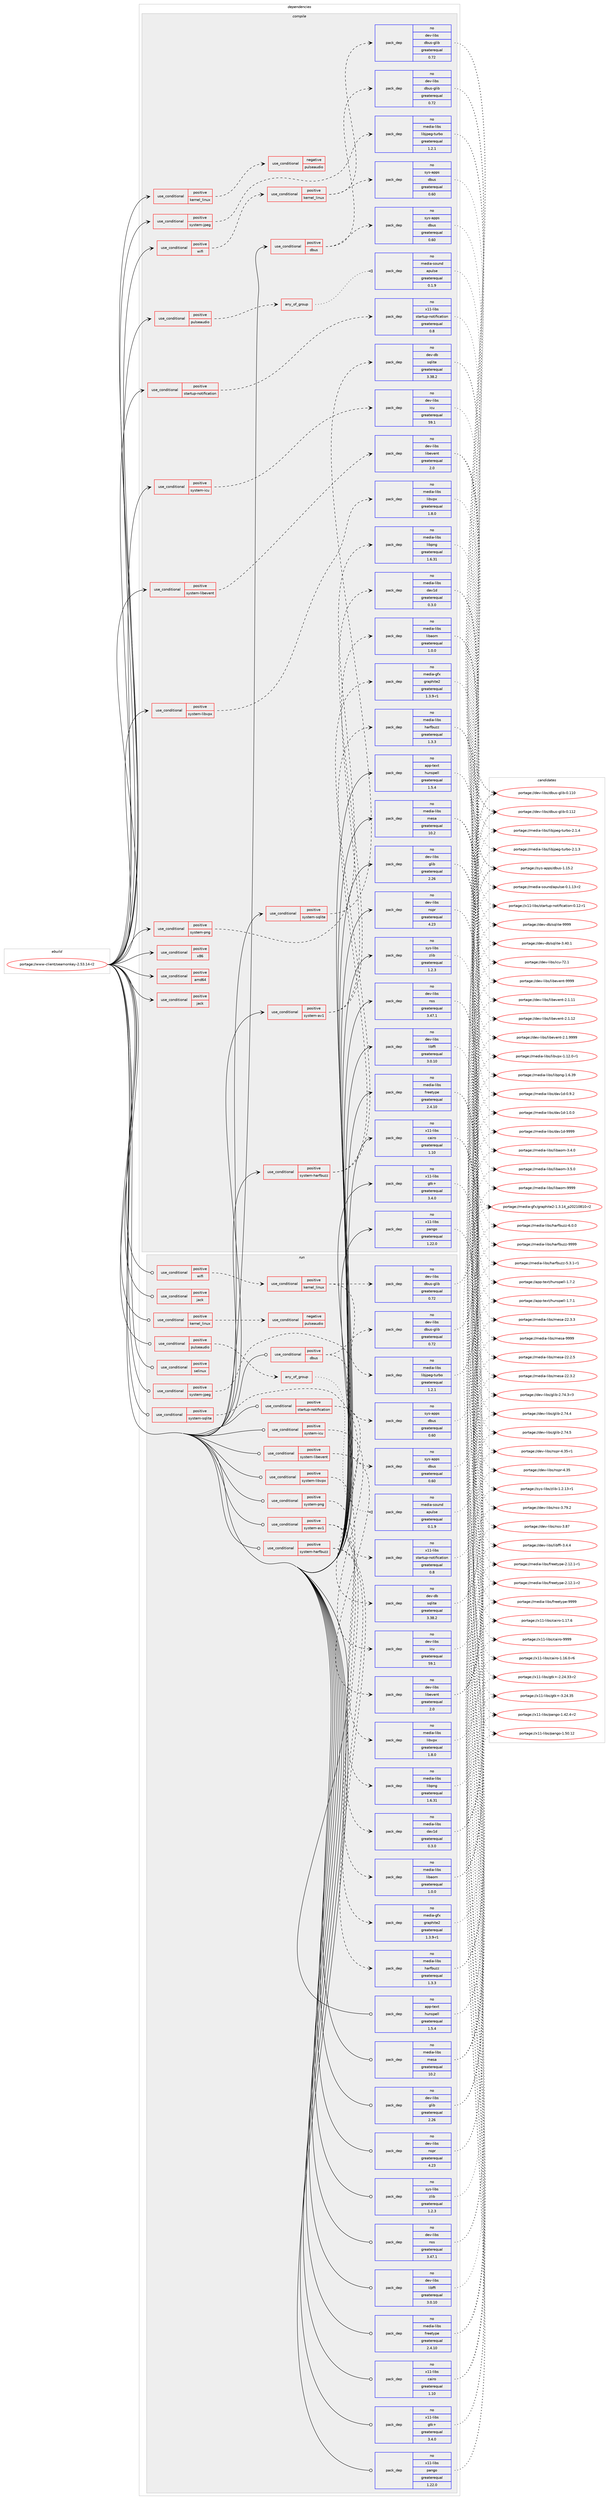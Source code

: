 digraph prolog {

# *************
# Graph options
# *************

newrank=true;
concentrate=true;
compound=true;
graph [rankdir=LR,fontname=Helvetica,fontsize=10,ranksep=1.5];#, ranksep=2.5, nodesep=0.2];
edge  [arrowhead=vee];
node  [fontname=Helvetica,fontsize=10];

# **********
# The ebuild
# **********

subgraph cluster_leftcol {
color=gray;
rank=same;
label=<<i>ebuild</i>>;
id [label="portage://www-client/seamonkey-2.53.14-r2", color=red, width=4, href="../www-client/seamonkey-2.53.14-r2.svg"];
}

# ****************
# The dependencies
# ****************

subgraph cluster_midcol {
color=gray;
label=<<i>dependencies</i>>;
subgraph cluster_compile {
fillcolor="#eeeeee";
style=filled;
label=<<i>compile</i>>;
subgraph cond5577 {
dependency9010 [label=<<TABLE BORDER="0" CELLBORDER="1" CELLSPACING="0" CELLPADDING="4"><TR><TD ROWSPAN="3" CELLPADDING="10">use_conditional</TD></TR><TR><TD>positive</TD></TR><TR><TD>amd64</TD></TR></TABLE>>, shape=none, color=red];
# *** BEGIN UNKNOWN DEPENDENCY TYPE (TODO) ***
# dependency9010 -> package_dependency(portage://www-client/seamonkey-2.53.14-r2,install,no,virtual,opengl,none,[,,],[],[])
# *** END UNKNOWN DEPENDENCY TYPE (TODO) ***

}
id:e -> dependency9010:w [weight=20,style="solid",arrowhead="vee"];
subgraph cond5578 {
dependency9011 [label=<<TABLE BORDER="0" CELLBORDER="1" CELLSPACING="0" CELLPADDING="4"><TR><TD ROWSPAN="3" CELLPADDING="10">use_conditional</TD></TR><TR><TD>positive</TD></TR><TR><TD>dbus</TD></TR></TABLE>>, shape=none, color=red];
subgraph pack3313 {
dependency9012 [label=<<TABLE BORDER="0" CELLBORDER="1" CELLSPACING="0" CELLPADDING="4" WIDTH="220"><TR><TD ROWSPAN="6" CELLPADDING="30">pack_dep</TD></TR><TR><TD WIDTH="110">no</TD></TR><TR><TD>dev-libs</TD></TR><TR><TD>dbus-glib</TD></TR><TR><TD>greaterequal</TD></TR><TR><TD>0.72</TD></TR></TABLE>>, shape=none, color=blue];
}
dependency9011:e -> dependency9012:w [weight=20,style="dashed",arrowhead="vee"];
subgraph pack3314 {
dependency9013 [label=<<TABLE BORDER="0" CELLBORDER="1" CELLSPACING="0" CELLPADDING="4" WIDTH="220"><TR><TD ROWSPAN="6" CELLPADDING="30">pack_dep</TD></TR><TR><TD WIDTH="110">no</TD></TR><TR><TD>sys-apps</TD></TR><TR><TD>dbus</TD></TR><TR><TD>greaterequal</TD></TR><TR><TD>0.60</TD></TR></TABLE>>, shape=none, color=blue];
}
dependency9011:e -> dependency9013:w [weight=20,style="dashed",arrowhead="vee"];
}
id:e -> dependency9011:w [weight=20,style="solid",arrowhead="vee"];
subgraph cond5579 {
dependency9014 [label=<<TABLE BORDER="0" CELLBORDER="1" CELLSPACING="0" CELLPADDING="4"><TR><TD ROWSPAN="3" CELLPADDING="10">use_conditional</TD></TR><TR><TD>positive</TD></TR><TR><TD>jack</TD></TR></TABLE>>, shape=none, color=red];
# *** BEGIN UNKNOWN DEPENDENCY TYPE (TODO) ***
# dependency9014 -> package_dependency(portage://www-client/seamonkey-2.53.14-r2,install,no,virtual,jack,none,[,,],[],[])
# *** END UNKNOWN DEPENDENCY TYPE (TODO) ***

}
id:e -> dependency9014:w [weight=20,style="solid",arrowhead="vee"];
subgraph cond5580 {
dependency9015 [label=<<TABLE BORDER="0" CELLBORDER="1" CELLSPACING="0" CELLPADDING="4"><TR><TD ROWSPAN="3" CELLPADDING="10">use_conditional</TD></TR><TR><TD>positive</TD></TR><TR><TD>kernel_linux</TD></TR></TABLE>>, shape=none, color=red];
subgraph cond5581 {
dependency9016 [label=<<TABLE BORDER="0" CELLBORDER="1" CELLSPACING="0" CELLPADDING="4"><TR><TD ROWSPAN="3" CELLPADDING="10">use_conditional</TD></TR><TR><TD>negative</TD></TR><TR><TD>pulseaudio</TD></TR></TABLE>>, shape=none, color=red];
# *** BEGIN UNKNOWN DEPENDENCY TYPE (TODO) ***
# dependency9016 -> package_dependency(portage://www-client/seamonkey-2.53.14-r2,install,no,media-libs,alsa-lib,none,[,,],[],[])
# *** END UNKNOWN DEPENDENCY TYPE (TODO) ***

}
dependency9015:e -> dependency9016:w [weight=20,style="dashed",arrowhead="vee"];
}
id:e -> dependency9015:w [weight=20,style="solid",arrowhead="vee"];
subgraph cond5582 {
dependency9017 [label=<<TABLE BORDER="0" CELLBORDER="1" CELLSPACING="0" CELLPADDING="4"><TR><TD ROWSPAN="3" CELLPADDING="10">use_conditional</TD></TR><TR><TD>positive</TD></TR><TR><TD>pulseaudio</TD></TR></TABLE>>, shape=none, color=red];
subgraph any114 {
dependency9018 [label=<<TABLE BORDER="0" CELLBORDER="1" CELLSPACING="0" CELLPADDING="4"><TR><TD CELLPADDING="10">any_of_group</TD></TR></TABLE>>, shape=none, color=red];# *** BEGIN UNKNOWN DEPENDENCY TYPE (TODO) ***
# dependency9018 -> package_dependency(portage://www-client/seamonkey-2.53.14-r2,install,no,media-sound,pulseaudio,none,[,,],[],[])
# *** END UNKNOWN DEPENDENCY TYPE (TODO) ***

subgraph pack3315 {
dependency9019 [label=<<TABLE BORDER="0" CELLBORDER="1" CELLSPACING="0" CELLPADDING="4" WIDTH="220"><TR><TD ROWSPAN="6" CELLPADDING="30">pack_dep</TD></TR><TR><TD WIDTH="110">no</TD></TR><TR><TD>media-sound</TD></TR><TR><TD>apulse</TD></TR><TR><TD>greaterequal</TD></TR><TR><TD>0.1.9</TD></TR></TABLE>>, shape=none, color=blue];
}
dependency9018:e -> dependency9019:w [weight=20,style="dotted",arrowhead="oinv"];
}
dependency9017:e -> dependency9018:w [weight=20,style="dashed",arrowhead="vee"];
}
id:e -> dependency9017:w [weight=20,style="solid",arrowhead="vee"];
subgraph cond5583 {
dependency9020 [label=<<TABLE BORDER="0" CELLBORDER="1" CELLSPACING="0" CELLPADDING="4"><TR><TD ROWSPAN="3" CELLPADDING="10">use_conditional</TD></TR><TR><TD>positive</TD></TR><TR><TD>startup-notification</TD></TR></TABLE>>, shape=none, color=red];
subgraph pack3316 {
dependency9021 [label=<<TABLE BORDER="0" CELLBORDER="1" CELLSPACING="0" CELLPADDING="4" WIDTH="220"><TR><TD ROWSPAN="6" CELLPADDING="30">pack_dep</TD></TR><TR><TD WIDTH="110">no</TD></TR><TR><TD>x11-libs</TD></TR><TR><TD>startup-notification</TD></TR><TR><TD>greaterequal</TD></TR><TR><TD>0.8</TD></TR></TABLE>>, shape=none, color=blue];
}
dependency9020:e -> dependency9021:w [weight=20,style="dashed",arrowhead="vee"];
}
id:e -> dependency9020:w [weight=20,style="solid",arrowhead="vee"];
subgraph cond5584 {
dependency9022 [label=<<TABLE BORDER="0" CELLBORDER="1" CELLSPACING="0" CELLPADDING="4"><TR><TD ROWSPAN="3" CELLPADDING="10">use_conditional</TD></TR><TR><TD>positive</TD></TR><TR><TD>system-av1</TD></TR></TABLE>>, shape=none, color=red];
subgraph pack3317 {
dependency9023 [label=<<TABLE BORDER="0" CELLBORDER="1" CELLSPACING="0" CELLPADDING="4" WIDTH="220"><TR><TD ROWSPAN="6" CELLPADDING="30">pack_dep</TD></TR><TR><TD WIDTH="110">no</TD></TR><TR><TD>media-libs</TD></TR><TR><TD>dav1d</TD></TR><TR><TD>greaterequal</TD></TR><TR><TD>0.3.0</TD></TR></TABLE>>, shape=none, color=blue];
}
dependency9022:e -> dependency9023:w [weight=20,style="dashed",arrowhead="vee"];
subgraph pack3318 {
dependency9024 [label=<<TABLE BORDER="0" CELLBORDER="1" CELLSPACING="0" CELLPADDING="4" WIDTH="220"><TR><TD ROWSPAN="6" CELLPADDING="30">pack_dep</TD></TR><TR><TD WIDTH="110">no</TD></TR><TR><TD>media-libs</TD></TR><TR><TD>libaom</TD></TR><TR><TD>greaterequal</TD></TR><TR><TD>1.0.0</TD></TR></TABLE>>, shape=none, color=blue];
}
dependency9022:e -> dependency9024:w [weight=20,style="dashed",arrowhead="vee"];
}
id:e -> dependency9022:w [weight=20,style="solid",arrowhead="vee"];
subgraph cond5585 {
dependency9025 [label=<<TABLE BORDER="0" CELLBORDER="1" CELLSPACING="0" CELLPADDING="4"><TR><TD ROWSPAN="3" CELLPADDING="10">use_conditional</TD></TR><TR><TD>positive</TD></TR><TR><TD>system-harfbuzz</TD></TR></TABLE>>, shape=none, color=red];
subgraph pack3319 {
dependency9026 [label=<<TABLE BORDER="0" CELLBORDER="1" CELLSPACING="0" CELLPADDING="4" WIDTH="220"><TR><TD ROWSPAN="6" CELLPADDING="30">pack_dep</TD></TR><TR><TD WIDTH="110">no</TD></TR><TR><TD>media-gfx</TD></TR><TR><TD>graphite2</TD></TR><TR><TD>greaterequal</TD></TR><TR><TD>1.3.9-r1</TD></TR></TABLE>>, shape=none, color=blue];
}
dependency9025:e -> dependency9026:w [weight=20,style="dashed",arrowhead="vee"];
subgraph pack3320 {
dependency9027 [label=<<TABLE BORDER="0" CELLBORDER="1" CELLSPACING="0" CELLPADDING="4" WIDTH="220"><TR><TD ROWSPAN="6" CELLPADDING="30">pack_dep</TD></TR><TR><TD WIDTH="110">no</TD></TR><TR><TD>media-libs</TD></TR><TR><TD>harfbuzz</TD></TR><TR><TD>greaterequal</TD></TR><TR><TD>1.3.3</TD></TR></TABLE>>, shape=none, color=blue];
}
dependency9025:e -> dependency9027:w [weight=20,style="dashed",arrowhead="vee"];
}
id:e -> dependency9025:w [weight=20,style="solid",arrowhead="vee"];
subgraph cond5586 {
dependency9028 [label=<<TABLE BORDER="0" CELLBORDER="1" CELLSPACING="0" CELLPADDING="4"><TR><TD ROWSPAN="3" CELLPADDING="10">use_conditional</TD></TR><TR><TD>positive</TD></TR><TR><TD>system-icu</TD></TR></TABLE>>, shape=none, color=red];
subgraph pack3321 {
dependency9029 [label=<<TABLE BORDER="0" CELLBORDER="1" CELLSPACING="0" CELLPADDING="4" WIDTH="220"><TR><TD ROWSPAN="6" CELLPADDING="30">pack_dep</TD></TR><TR><TD WIDTH="110">no</TD></TR><TR><TD>dev-libs</TD></TR><TR><TD>icu</TD></TR><TR><TD>greaterequal</TD></TR><TR><TD>59.1</TD></TR></TABLE>>, shape=none, color=blue];
}
dependency9028:e -> dependency9029:w [weight=20,style="dashed",arrowhead="vee"];
}
id:e -> dependency9028:w [weight=20,style="solid",arrowhead="vee"];
subgraph cond5587 {
dependency9030 [label=<<TABLE BORDER="0" CELLBORDER="1" CELLSPACING="0" CELLPADDING="4"><TR><TD ROWSPAN="3" CELLPADDING="10">use_conditional</TD></TR><TR><TD>positive</TD></TR><TR><TD>system-jpeg</TD></TR></TABLE>>, shape=none, color=red];
subgraph pack3322 {
dependency9031 [label=<<TABLE BORDER="0" CELLBORDER="1" CELLSPACING="0" CELLPADDING="4" WIDTH="220"><TR><TD ROWSPAN="6" CELLPADDING="30">pack_dep</TD></TR><TR><TD WIDTH="110">no</TD></TR><TR><TD>media-libs</TD></TR><TR><TD>libjpeg-turbo</TD></TR><TR><TD>greaterequal</TD></TR><TR><TD>1.2.1</TD></TR></TABLE>>, shape=none, color=blue];
}
dependency9030:e -> dependency9031:w [weight=20,style="dashed",arrowhead="vee"];
}
id:e -> dependency9030:w [weight=20,style="solid",arrowhead="vee"];
subgraph cond5588 {
dependency9032 [label=<<TABLE BORDER="0" CELLBORDER="1" CELLSPACING="0" CELLPADDING="4"><TR><TD ROWSPAN="3" CELLPADDING="10">use_conditional</TD></TR><TR><TD>positive</TD></TR><TR><TD>system-libevent</TD></TR></TABLE>>, shape=none, color=red];
subgraph pack3323 {
dependency9033 [label=<<TABLE BORDER="0" CELLBORDER="1" CELLSPACING="0" CELLPADDING="4" WIDTH="220"><TR><TD ROWSPAN="6" CELLPADDING="30">pack_dep</TD></TR><TR><TD WIDTH="110">no</TD></TR><TR><TD>dev-libs</TD></TR><TR><TD>libevent</TD></TR><TR><TD>greaterequal</TD></TR><TR><TD>2.0</TD></TR></TABLE>>, shape=none, color=blue];
}
dependency9032:e -> dependency9033:w [weight=20,style="dashed",arrowhead="vee"];
}
id:e -> dependency9032:w [weight=20,style="solid",arrowhead="vee"];
subgraph cond5589 {
dependency9034 [label=<<TABLE BORDER="0" CELLBORDER="1" CELLSPACING="0" CELLPADDING="4"><TR><TD ROWSPAN="3" CELLPADDING="10">use_conditional</TD></TR><TR><TD>positive</TD></TR><TR><TD>system-libvpx</TD></TR></TABLE>>, shape=none, color=red];
subgraph pack3324 {
dependency9035 [label=<<TABLE BORDER="0" CELLBORDER="1" CELLSPACING="0" CELLPADDING="4" WIDTH="220"><TR><TD ROWSPAN="6" CELLPADDING="30">pack_dep</TD></TR><TR><TD WIDTH="110">no</TD></TR><TR><TD>media-libs</TD></TR><TR><TD>libvpx</TD></TR><TR><TD>greaterequal</TD></TR><TR><TD>1.8.0</TD></TR></TABLE>>, shape=none, color=blue];
}
dependency9034:e -> dependency9035:w [weight=20,style="dashed",arrowhead="vee"];
}
id:e -> dependency9034:w [weight=20,style="solid",arrowhead="vee"];
subgraph cond5590 {
dependency9036 [label=<<TABLE BORDER="0" CELLBORDER="1" CELLSPACING="0" CELLPADDING="4"><TR><TD ROWSPAN="3" CELLPADDING="10">use_conditional</TD></TR><TR><TD>positive</TD></TR><TR><TD>system-png</TD></TR></TABLE>>, shape=none, color=red];
subgraph pack3325 {
dependency9037 [label=<<TABLE BORDER="0" CELLBORDER="1" CELLSPACING="0" CELLPADDING="4" WIDTH="220"><TR><TD ROWSPAN="6" CELLPADDING="30">pack_dep</TD></TR><TR><TD WIDTH="110">no</TD></TR><TR><TD>media-libs</TD></TR><TR><TD>libpng</TD></TR><TR><TD>greaterequal</TD></TR><TR><TD>1.6.31</TD></TR></TABLE>>, shape=none, color=blue];
}
dependency9036:e -> dependency9037:w [weight=20,style="dashed",arrowhead="vee"];
}
id:e -> dependency9036:w [weight=20,style="solid",arrowhead="vee"];
subgraph cond5591 {
dependency9038 [label=<<TABLE BORDER="0" CELLBORDER="1" CELLSPACING="0" CELLPADDING="4"><TR><TD ROWSPAN="3" CELLPADDING="10">use_conditional</TD></TR><TR><TD>positive</TD></TR><TR><TD>system-sqlite</TD></TR></TABLE>>, shape=none, color=red];
subgraph pack3326 {
dependency9039 [label=<<TABLE BORDER="0" CELLBORDER="1" CELLSPACING="0" CELLPADDING="4" WIDTH="220"><TR><TD ROWSPAN="6" CELLPADDING="30">pack_dep</TD></TR><TR><TD WIDTH="110">no</TD></TR><TR><TD>dev-db</TD></TR><TR><TD>sqlite</TD></TR><TR><TD>greaterequal</TD></TR><TR><TD>3.38.2</TD></TR></TABLE>>, shape=none, color=blue];
}
dependency9038:e -> dependency9039:w [weight=20,style="dashed",arrowhead="vee"];
}
id:e -> dependency9038:w [weight=20,style="solid",arrowhead="vee"];
subgraph cond5592 {
dependency9040 [label=<<TABLE BORDER="0" CELLBORDER="1" CELLSPACING="0" CELLPADDING="4"><TR><TD ROWSPAN="3" CELLPADDING="10">use_conditional</TD></TR><TR><TD>positive</TD></TR><TR><TD>wifi</TD></TR></TABLE>>, shape=none, color=red];
subgraph cond5593 {
dependency9041 [label=<<TABLE BORDER="0" CELLBORDER="1" CELLSPACING="0" CELLPADDING="4"><TR><TD ROWSPAN="3" CELLPADDING="10">use_conditional</TD></TR><TR><TD>positive</TD></TR><TR><TD>kernel_linux</TD></TR></TABLE>>, shape=none, color=red];
subgraph pack3327 {
dependency9042 [label=<<TABLE BORDER="0" CELLBORDER="1" CELLSPACING="0" CELLPADDING="4" WIDTH="220"><TR><TD ROWSPAN="6" CELLPADDING="30">pack_dep</TD></TR><TR><TD WIDTH="110">no</TD></TR><TR><TD>dev-libs</TD></TR><TR><TD>dbus-glib</TD></TR><TR><TD>greaterequal</TD></TR><TR><TD>0.72</TD></TR></TABLE>>, shape=none, color=blue];
}
dependency9041:e -> dependency9042:w [weight=20,style="dashed",arrowhead="vee"];
# *** BEGIN UNKNOWN DEPENDENCY TYPE (TODO) ***
# dependency9041 -> package_dependency(portage://www-client/seamonkey-2.53.14-r2,install,no,net-misc,networkmanager,none,[,,],[],[])
# *** END UNKNOWN DEPENDENCY TYPE (TODO) ***

subgraph pack3328 {
dependency9043 [label=<<TABLE BORDER="0" CELLBORDER="1" CELLSPACING="0" CELLPADDING="4" WIDTH="220"><TR><TD ROWSPAN="6" CELLPADDING="30">pack_dep</TD></TR><TR><TD WIDTH="110">no</TD></TR><TR><TD>sys-apps</TD></TR><TR><TD>dbus</TD></TR><TR><TD>greaterequal</TD></TR><TR><TD>0.60</TD></TR></TABLE>>, shape=none, color=blue];
}
dependency9041:e -> dependency9043:w [weight=20,style="dashed",arrowhead="vee"];
}
dependency9040:e -> dependency9041:w [weight=20,style="dashed",arrowhead="vee"];
}
id:e -> dependency9040:w [weight=20,style="solid",arrowhead="vee"];
subgraph cond5594 {
dependency9044 [label=<<TABLE BORDER="0" CELLBORDER="1" CELLSPACING="0" CELLPADDING="4"><TR><TD ROWSPAN="3" CELLPADDING="10">use_conditional</TD></TR><TR><TD>positive</TD></TR><TR><TD>x86</TD></TR></TABLE>>, shape=none, color=red];
# *** BEGIN UNKNOWN DEPENDENCY TYPE (TODO) ***
# dependency9044 -> package_dependency(portage://www-client/seamonkey-2.53.14-r2,install,no,virtual,opengl,none,[,,],[],[])
# *** END UNKNOWN DEPENDENCY TYPE (TODO) ***

}
id:e -> dependency9044:w [weight=20,style="solid",arrowhead="vee"];
# *** BEGIN UNKNOWN DEPENDENCY TYPE (TODO) ***
# id -> package_dependency(portage://www-client/seamonkey-2.53.14-r2,install,no,app-arch,bzip2,none,[,,],[],[])
# *** END UNKNOWN DEPENDENCY TYPE (TODO) ***

subgraph pack3329 {
dependency9045 [label=<<TABLE BORDER="0" CELLBORDER="1" CELLSPACING="0" CELLPADDING="4" WIDTH="220"><TR><TD ROWSPAN="6" CELLPADDING="30">pack_dep</TD></TR><TR><TD WIDTH="110">no</TD></TR><TR><TD>app-text</TD></TR><TR><TD>hunspell</TD></TR><TR><TD>greaterequal</TD></TR><TR><TD>1.5.4</TD></TR></TABLE>>, shape=none, color=blue];
}
id:e -> dependency9045:w [weight=20,style="solid",arrowhead="vee"];
# *** BEGIN UNKNOWN DEPENDENCY TYPE (TODO) ***
# id -> package_dependency(portage://www-client/seamonkey-2.53.14-r2,install,no,dev-libs,atk,none,[,,],[],[])
# *** END UNKNOWN DEPENDENCY TYPE (TODO) ***

subgraph pack3330 {
dependency9046 [label=<<TABLE BORDER="0" CELLBORDER="1" CELLSPACING="0" CELLPADDING="4" WIDTH="220"><TR><TD ROWSPAN="6" CELLPADDING="30">pack_dep</TD></TR><TR><TD WIDTH="110">no</TD></TR><TR><TD>dev-libs</TD></TR><TR><TD>glib</TD></TR><TR><TD>greaterequal</TD></TR><TR><TD>2.26</TD></TR></TABLE>>, shape=none, color=blue];
}
id:e -> dependency9046:w [weight=20,style="solid",arrowhead="vee"];
subgraph pack3331 {
dependency9047 [label=<<TABLE BORDER="0" CELLBORDER="1" CELLSPACING="0" CELLPADDING="4" WIDTH="220"><TR><TD ROWSPAN="6" CELLPADDING="30">pack_dep</TD></TR><TR><TD WIDTH="110">no</TD></TR><TR><TD>dev-libs</TD></TR><TR><TD>libffi</TD></TR><TR><TD>greaterequal</TD></TR><TR><TD>3.0.10</TD></TR></TABLE>>, shape=none, color=blue];
}
id:e -> dependency9047:w [weight=20,style="solid",arrowhead="vee"];
subgraph pack3332 {
dependency9048 [label=<<TABLE BORDER="0" CELLBORDER="1" CELLSPACING="0" CELLPADDING="4" WIDTH="220"><TR><TD ROWSPAN="6" CELLPADDING="30">pack_dep</TD></TR><TR><TD WIDTH="110">no</TD></TR><TR><TD>dev-libs</TD></TR><TR><TD>nspr</TD></TR><TR><TD>greaterequal</TD></TR><TR><TD>4.23</TD></TR></TABLE>>, shape=none, color=blue];
}
id:e -> dependency9048:w [weight=20,style="solid",arrowhead="vee"];
subgraph pack3333 {
dependency9049 [label=<<TABLE BORDER="0" CELLBORDER="1" CELLSPACING="0" CELLPADDING="4" WIDTH="220"><TR><TD ROWSPAN="6" CELLPADDING="30">pack_dep</TD></TR><TR><TD WIDTH="110">no</TD></TR><TR><TD>dev-libs</TD></TR><TR><TD>nss</TD></TR><TR><TD>greaterequal</TD></TR><TR><TD>3.47.1</TD></TR></TABLE>>, shape=none, color=blue];
}
id:e -> dependency9049:w [weight=20,style="solid",arrowhead="vee"];
# *** BEGIN UNKNOWN DEPENDENCY TYPE (TODO) ***
# id -> package_dependency(portage://www-client/seamonkey-2.53.14-r2,install,no,media-libs,fontconfig,none,[,,],[],[])
# *** END UNKNOWN DEPENDENCY TYPE (TODO) ***

subgraph pack3334 {
dependency9050 [label=<<TABLE BORDER="0" CELLBORDER="1" CELLSPACING="0" CELLPADDING="4" WIDTH="220"><TR><TD ROWSPAN="6" CELLPADDING="30">pack_dep</TD></TR><TR><TD WIDTH="110">no</TD></TR><TR><TD>media-libs</TD></TR><TR><TD>freetype</TD></TR><TR><TD>greaterequal</TD></TR><TR><TD>2.4.10</TD></TR></TABLE>>, shape=none, color=blue];
}
id:e -> dependency9050:w [weight=20,style="solid",arrowhead="vee"];
subgraph pack3335 {
dependency9051 [label=<<TABLE BORDER="0" CELLBORDER="1" CELLSPACING="0" CELLPADDING="4" WIDTH="220"><TR><TD ROWSPAN="6" CELLPADDING="30">pack_dep</TD></TR><TR><TD WIDTH="110">no</TD></TR><TR><TD>media-libs</TD></TR><TR><TD>mesa</TD></TR><TR><TD>greaterequal</TD></TR><TR><TD>10.2</TD></TR></TABLE>>, shape=none, color=blue];
}
id:e -> dependency9051:w [weight=20,style="solid",arrowhead="vee"];
# *** BEGIN UNKNOWN DEPENDENCY TYPE (TODO) ***
# id -> package_dependency(portage://www-client/seamonkey-2.53.14-r2,install,no,media-video,ffmpeg,none,[,,],[],[])
# *** END UNKNOWN DEPENDENCY TYPE (TODO) ***

subgraph pack3336 {
dependency9052 [label=<<TABLE BORDER="0" CELLBORDER="1" CELLSPACING="0" CELLPADDING="4" WIDTH="220"><TR><TD ROWSPAN="6" CELLPADDING="30">pack_dep</TD></TR><TR><TD WIDTH="110">no</TD></TR><TR><TD>sys-libs</TD></TR><TR><TD>zlib</TD></TR><TR><TD>greaterequal</TD></TR><TR><TD>1.2.3</TD></TR></TABLE>>, shape=none, color=blue];
}
id:e -> dependency9052:w [weight=20,style="solid",arrowhead="vee"];
# *** BEGIN UNKNOWN DEPENDENCY TYPE (TODO) ***
# id -> package_dependency(portage://www-client/seamonkey-2.53.14-r2,install,no,virtual,freedesktop-icon-theme,none,[,,],[],[])
# *** END UNKNOWN DEPENDENCY TYPE (TODO) ***

subgraph pack3337 {
dependency9053 [label=<<TABLE BORDER="0" CELLBORDER="1" CELLSPACING="0" CELLPADDING="4" WIDTH="220"><TR><TD ROWSPAN="6" CELLPADDING="30">pack_dep</TD></TR><TR><TD WIDTH="110">no</TD></TR><TR><TD>x11-libs</TD></TR><TR><TD>cairo</TD></TR><TR><TD>greaterequal</TD></TR><TR><TD>1.10</TD></TR></TABLE>>, shape=none, color=blue];
}
id:e -> dependency9053:w [weight=20,style="solid",arrowhead="vee"];
# *** BEGIN UNKNOWN DEPENDENCY TYPE (TODO) ***
# id -> package_dependency(portage://www-client/seamonkey-2.53.14-r2,install,no,x11-libs,gdk-pixbuf,none,[,,],[],[])
# *** END UNKNOWN DEPENDENCY TYPE (TODO) ***

subgraph pack3338 {
dependency9054 [label=<<TABLE BORDER="0" CELLBORDER="1" CELLSPACING="0" CELLPADDING="4" WIDTH="220"><TR><TD ROWSPAN="6" CELLPADDING="30">pack_dep</TD></TR><TR><TD WIDTH="110">no</TD></TR><TR><TD>x11-libs</TD></TR><TR><TD>gtk+</TD></TR><TR><TD>greaterequal</TD></TR><TR><TD>3.4.0</TD></TR></TABLE>>, shape=none, color=blue];
}
id:e -> dependency9054:w [weight=20,style="solid",arrowhead="vee"];
# *** BEGIN UNKNOWN DEPENDENCY TYPE (TODO) ***
# id -> package_dependency(portage://www-client/seamonkey-2.53.14-r2,install,no,x11-libs,libX11,none,[,,],[],[])
# *** END UNKNOWN DEPENDENCY TYPE (TODO) ***

# *** BEGIN UNKNOWN DEPENDENCY TYPE (TODO) ***
# id -> package_dependency(portage://www-client/seamonkey-2.53.14-r2,install,no,x11-libs,libXcomposite,none,[,,],[],[])
# *** END UNKNOWN DEPENDENCY TYPE (TODO) ***

# *** BEGIN UNKNOWN DEPENDENCY TYPE (TODO) ***
# id -> package_dependency(portage://www-client/seamonkey-2.53.14-r2,install,no,x11-libs,libXdamage,none,[,,],[],[])
# *** END UNKNOWN DEPENDENCY TYPE (TODO) ***

# *** BEGIN UNKNOWN DEPENDENCY TYPE (TODO) ***
# id -> package_dependency(portage://www-client/seamonkey-2.53.14-r2,install,no,x11-libs,libXext,none,[,,],[],[])
# *** END UNKNOWN DEPENDENCY TYPE (TODO) ***

# *** BEGIN UNKNOWN DEPENDENCY TYPE (TODO) ***
# id -> package_dependency(portage://www-client/seamonkey-2.53.14-r2,install,no,x11-libs,libXfixes,none,[,,],[],[])
# *** END UNKNOWN DEPENDENCY TYPE (TODO) ***

# *** BEGIN UNKNOWN DEPENDENCY TYPE (TODO) ***
# id -> package_dependency(portage://www-client/seamonkey-2.53.14-r2,install,no,x11-libs,libXrender,none,[,,],[],[])
# *** END UNKNOWN DEPENDENCY TYPE (TODO) ***

# *** BEGIN UNKNOWN DEPENDENCY TYPE (TODO) ***
# id -> package_dependency(portage://www-client/seamonkey-2.53.14-r2,install,no,x11-libs,libXt,none,[,,],[],[])
# *** END UNKNOWN DEPENDENCY TYPE (TODO) ***

# *** BEGIN UNKNOWN DEPENDENCY TYPE (TODO) ***
# id -> package_dependency(portage://www-client/seamonkey-2.53.14-r2,install,no,x11-libs,libxcb,none,[,,],any_same_slot,[])
# *** END UNKNOWN DEPENDENCY TYPE (TODO) ***

subgraph pack3339 {
dependency9055 [label=<<TABLE BORDER="0" CELLBORDER="1" CELLSPACING="0" CELLPADDING="4" WIDTH="220"><TR><TD ROWSPAN="6" CELLPADDING="30">pack_dep</TD></TR><TR><TD WIDTH="110">no</TD></TR><TR><TD>x11-libs</TD></TR><TR><TD>pango</TD></TR><TR><TD>greaterequal</TD></TR><TR><TD>1.22.0</TD></TR></TABLE>>, shape=none, color=blue];
}
id:e -> dependency9055:w [weight=20,style="solid",arrowhead="vee"];
# *** BEGIN UNKNOWN DEPENDENCY TYPE (TODO) ***
# id -> package_dependency(portage://www-client/seamonkey-2.53.14-r2,install,no,x11-libs,pixman,none,[,,],[],[])
# *** END UNKNOWN DEPENDENCY TYPE (TODO) ***

}
subgraph cluster_compileandrun {
fillcolor="#eeeeee";
style=filled;
label=<<i>compile and run</i>>;
}
subgraph cluster_run {
fillcolor="#eeeeee";
style=filled;
label=<<i>run</i>>;
subgraph cond5595 {
dependency9056 [label=<<TABLE BORDER="0" CELLBORDER="1" CELLSPACING="0" CELLPADDING="4"><TR><TD ROWSPAN="3" CELLPADDING="10">use_conditional</TD></TR><TR><TD>positive</TD></TR><TR><TD>dbus</TD></TR></TABLE>>, shape=none, color=red];
subgraph pack3340 {
dependency9057 [label=<<TABLE BORDER="0" CELLBORDER="1" CELLSPACING="0" CELLPADDING="4" WIDTH="220"><TR><TD ROWSPAN="6" CELLPADDING="30">pack_dep</TD></TR><TR><TD WIDTH="110">no</TD></TR><TR><TD>dev-libs</TD></TR><TR><TD>dbus-glib</TD></TR><TR><TD>greaterequal</TD></TR><TR><TD>0.72</TD></TR></TABLE>>, shape=none, color=blue];
}
dependency9056:e -> dependency9057:w [weight=20,style="dashed",arrowhead="vee"];
subgraph pack3341 {
dependency9058 [label=<<TABLE BORDER="0" CELLBORDER="1" CELLSPACING="0" CELLPADDING="4" WIDTH="220"><TR><TD ROWSPAN="6" CELLPADDING="30">pack_dep</TD></TR><TR><TD WIDTH="110">no</TD></TR><TR><TD>sys-apps</TD></TR><TR><TD>dbus</TD></TR><TR><TD>greaterequal</TD></TR><TR><TD>0.60</TD></TR></TABLE>>, shape=none, color=blue];
}
dependency9056:e -> dependency9058:w [weight=20,style="dashed",arrowhead="vee"];
}
id:e -> dependency9056:w [weight=20,style="solid",arrowhead="odot"];
subgraph cond5596 {
dependency9059 [label=<<TABLE BORDER="0" CELLBORDER="1" CELLSPACING="0" CELLPADDING="4"><TR><TD ROWSPAN="3" CELLPADDING="10">use_conditional</TD></TR><TR><TD>positive</TD></TR><TR><TD>jack</TD></TR></TABLE>>, shape=none, color=red];
# *** BEGIN UNKNOWN DEPENDENCY TYPE (TODO) ***
# dependency9059 -> package_dependency(portage://www-client/seamonkey-2.53.14-r2,run,no,virtual,jack,none,[,,],[],[])
# *** END UNKNOWN DEPENDENCY TYPE (TODO) ***

}
id:e -> dependency9059:w [weight=20,style="solid",arrowhead="odot"];
subgraph cond5597 {
dependency9060 [label=<<TABLE BORDER="0" CELLBORDER="1" CELLSPACING="0" CELLPADDING="4"><TR><TD ROWSPAN="3" CELLPADDING="10">use_conditional</TD></TR><TR><TD>positive</TD></TR><TR><TD>kernel_linux</TD></TR></TABLE>>, shape=none, color=red];
subgraph cond5598 {
dependency9061 [label=<<TABLE BORDER="0" CELLBORDER="1" CELLSPACING="0" CELLPADDING="4"><TR><TD ROWSPAN="3" CELLPADDING="10">use_conditional</TD></TR><TR><TD>negative</TD></TR><TR><TD>pulseaudio</TD></TR></TABLE>>, shape=none, color=red];
# *** BEGIN UNKNOWN DEPENDENCY TYPE (TODO) ***
# dependency9061 -> package_dependency(portage://www-client/seamonkey-2.53.14-r2,run,no,media-libs,alsa-lib,none,[,,],[],[])
# *** END UNKNOWN DEPENDENCY TYPE (TODO) ***

}
dependency9060:e -> dependency9061:w [weight=20,style="dashed",arrowhead="vee"];
}
id:e -> dependency9060:w [weight=20,style="solid",arrowhead="odot"];
subgraph cond5599 {
dependency9062 [label=<<TABLE BORDER="0" CELLBORDER="1" CELLSPACING="0" CELLPADDING="4"><TR><TD ROWSPAN="3" CELLPADDING="10">use_conditional</TD></TR><TR><TD>positive</TD></TR><TR><TD>pulseaudio</TD></TR></TABLE>>, shape=none, color=red];
subgraph any115 {
dependency9063 [label=<<TABLE BORDER="0" CELLBORDER="1" CELLSPACING="0" CELLPADDING="4"><TR><TD CELLPADDING="10">any_of_group</TD></TR></TABLE>>, shape=none, color=red];# *** BEGIN UNKNOWN DEPENDENCY TYPE (TODO) ***
# dependency9063 -> package_dependency(portage://www-client/seamonkey-2.53.14-r2,run,no,media-sound,pulseaudio,none,[,,],[],[])
# *** END UNKNOWN DEPENDENCY TYPE (TODO) ***

subgraph pack3342 {
dependency9064 [label=<<TABLE BORDER="0" CELLBORDER="1" CELLSPACING="0" CELLPADDING="4" WIDTH="220"><TR><TD ROWSPAN="6" CELLPADDING="30">pack_dep</TD></TR><TR><TD WIDTH="110">no</TD></TR><TR><TD>media-sound</TD></TR><TR><TD>apulse</TD></TR><TR><TD>greaterequal</TD></TR><TR><TD>0.1.9</TD></TR></TABLE>>, shape=none, color=blue];
}
dependency9063:e -> dependency9064:w [weight=20,style="dotted",arrowhead="oinv"];
}
dependency9062:e -> dependency9063:w [weight=20,style="dashed",arrowhead="vee"];
}
id:e -> dependency9062:w [weight=20,style="solid",arrowhead="odot"];
subgraph cond5600 {
dependency9065 [label=<<TABLE BORDER="0" CELLBORDER="1" CELLSPACING="0" CELLPADDING="4"><TR><TD ROWSPAN="3" CELLPADDING="10">use_conditional</TD></TR><TR><TD>positive</TD></TR><TR><TD>selinux</TD></TR></TABLE>>, shape=none, color=red];
# *** BEGIN UNKNOWN DEPENDENCY TYPE (TODO) ***
# dependency9065 -> package_dependency(portage://www-client/seamonkey-2.53.14-r2,run,no,sec-policy,selinux-mozilla,none,[,,],[],[])
# *** END UNKNOWN DEPENDENCY TYPE (TODO) ***

}
id:e -> dependency9065:w [weight=20,style="solid",arrowhead="odot"];
subgraph cond5601 {
dependency9066 [label=<<TABLE BORDER="0" CELLBORDER="1" CELLSPACING="0" CELLPADDING="4"><TR><TD ROWSPAN="3" CELLPADDING="10">use_conditional</TD></TR><TR><TD>positive</TD></TR><TR><TD>startup-notification</TD></TR></TABLE>>, shape=none, color=red];
subgraph pack3343 {
dependency9067 [label=<<TABLE BORDER="0" CELLBORDER="1" CELLSPACING="0" CELLPADDING="4" WIDTH="220"><TR><TD ROWSPAN="6" CELLPADDING="30">pack_dep</TD></TR><TR><TD WIDTH="110">no</TD></TR><TR><TD>x11-libs</TD></TR><TR><TD>startup-notification</TD></TR><TR><TD>greaterequal</TD></TR><TR><TD>0.8</TD></TR></TABLE>>, shape=none, color=blue];
}
dependency9066:e -> dependency9067:w [weight=20,style="dashed",arrowhead="vee"];
}
id:e -> dependency9066:w [weight=20,style="solid",arrowhead="odot"];
subgraph cond5602 {
dependency9068 [label=<<TABLE BORDER="0" CELLBORDER="1" CELLSPACING="0" CELLPADDING="4"><TR><TD ROWSPAN="3" CELLPADDING="10">use_conditional</TD></TR><TR><TD>positive</TD></TR><TR><TD>system-av1</TD></TR></TABLE>>, shape=none, color=red];
subgraph pack3344 {
dependency9069 [label=<<TABLE BORDER="0" CELLBORDER="1" CELLSPACING="0" CELLPADDING="4" WIDTH="220"><TR><TD ROWSPAN="6" CELLPADDING="30">pack_dep</TD></TR><TR><TD WIDTH="110">no</TD></TR><TR><TD>media-libs</TD></TR><TR><TD>dav1d</TD></TR><TR><TD>greaterequal</TD></TR><TR><TD>0.3.0</TD></TR></TABLE>>, shape=none, color=blue];
}
dependency9068:e -> dependency9069:w [weight=20,style="dashed",arrowhead="vee"];
subgraph pack3345 {
dependency9070 [label=<<TABLE BORDER="0" CELLBORDER="1" CELLSPACING="0" CELLPADDING="4" WIDTH="220"><TR><TD ROWSPAN="6" CELLPADDING="30">pack_dep</TD></TR><TR><TD WIDTH="110">no</TD></TR><TR><TD>media-libs</TD></TR><TR><TD>libaom</TD></TR><TR><TD>greaterequal</TD></TR><TR><TD>1.0.0</TD></TR></TABLE>>, shape=none, color=blue];
}
dependency9068:e -> dependency9070:w [weight=20,style="dashed",arrowhead="vee"];
}
id:e -> dependency9068:w [weight=20,style="solid",arrowhead="odot"];
subgraph cond5603 {
dependency9071 [label=<<TABLE BORDER="0" CELLBORDER="1" CELLSPACING="0" CELLPADDING="4"><TR><TD ROWSPAN="3" CELLPADDING="10">use_conditional</TD></TR><TR><TD>positive</TD></TR><TR><TD>system-harfbuzz</TD></TR></TABLE>>, shape=none, color=red];
subgraph pack3346 {
dependency9072 [label=<<TABLE BORDER="0" CELLBORDER="1" CELLSPACING="0" CELLPADDING="4" WIDTH="220"><TR><TD ROWSPAN="6" CELLPADDING="30">pack_dep</TD></TR><TR><TD WIDTH="110">no</TD></TR><TR><TD>media-gfx</TD></TR><TR><TD>graphite2</TD></TR><TR><TD>greaterequal</TD></TR><TR><TD>1.3.9-r1</TD></TR></TABLE>>, shape=none, color=blue];
}
dependency9071:e -> dependency9072:w [weight=20,style="dashed",arrowhead="vee"];
subgraph pack3347 {
dependency9073 [label=<<TABLE BORDER="0" CELLBORDER="1" CELLSPACING="0" CELLPADDING="4" WIDTH="220"><TR><TD ROWSPAN="6" CELLPADDING="30">pack_dep</TD></TR><TR><TD WIDTH="110">no</TD></TR><TR><TD>media-libs</TD></TR><TR><TD>harfbuzz</TD></TR><TR><TD>greaterequal</TD></TR><TR><TD>1.3.3</TD></TR></TABLE>>, shape=none, color=blue];
}
dependency9071:e -> dependency9073:w [weight=20,style="dashed",arrowhead="vee"];
}
id:e -> dependency9071:w [weight=20,style="solid",arrowhead="odot"];
subgraph cond5604 {
dependency9074 [label=<<TABLE BORDER="0" CELLBORDER="1" CELLSPACING="0" CELLPADDING="4"><TR><TD ROWSPAN="3" CELLPADDING="10">use_conditional</TD></TR><TR><TD>positive</TD></TR><TR><TD>system-icu</TD></TR></TABLE>>, shape=none, color=red];
subgraph pack3348 {
dependency9075 [label=<<TABLE BORDER="0" CELLBORDER="1" CELLSPACING="0" CELLPADDING="4" WIDTH="220"><TR><TD ROWSPAN="6" CELLPADDING="30">pack_dep</TD></TR><TR><TD WIDTH="110">no</TD></TR><TR><TD>dev-libs</TD></TR><TR><TD>icu</TD></TR><TR><TD>greaterequal</TD></TR><TR><TD>59.1</TD></TR></TABLE>>, shape=none, color=blue];
}
dependency9074:e -> dependency9075:w [weight=20,style="dashed",arrowhead="vee"];
}
id:e -> dependency9074:w [weight=20,style="solid",arrowhead="odot"];
subgraph cond5605 {
dependency9076 [label=<<TABLE BORDER="0" CELLBORDER="1" CELLSPACING="0" CELLPADDING="4"><TR><TD ROWSPAN="3" CELLPADDING="10">use_conditional</TD></TR><TR><TD>positive</TD></TR><TR><TD>system-jpeg</TD></TR></TABLE>>, shape=none, color=red];
subgraph pack3349 {
dependency9077 [label=<<TABLE BORDER="0" CELLBORDER="1" CELLSPACING="0" CELLPADDING="4" WIDTH="220"><TR><TD ROWSPAN="6" CELLPADDING="30">pack_dep</TD></TR><TR><TD WIDTH="110">no</TD></TR><TR><TD>media-libs</TD></TR><TR><TD>libjpeg-turbo</TD></TR><TR><TD>greaterequal</TD></TR><TR><TD>1.2.1</TD></TR></TABLE>>, shape=none, color=blue];
}
dependency9076:e -> dependency9077:w [weight=20,style="dashed",arrowhead="vee"];
}
id:e -> dependency9076:w [weight=20,style="solid",arrowhead="odot"];
subgraph cond5606 {
dependency9078 [label=<<TABLE BORDER="0" CELLBORDER="1" CELLSPACING="0" CELLPADDING="4"><TR><TD ROWSPAN="3" CELLPADDING="10">use_conditional</TD></TR><TR><TD>positive</TD></TR><TR><TD>system-libevent</TD></TR></TABLE>>, shape=none, color=red];
subgraph pack3350 {
dependency9079 [label=<<TABLE BORDER="0" CELLBORDER="1" CELLSPACING="0" CELLPADDING="4" WIDTH="220"><TR><TD ROWSPAN="6" CELLPADDING="30">pack_dep</TD></TR><TR><TD WIDTH="110">no</TD></TR><TR><TD>dev-libs</TD></TR><TR><TD>libevent</TD></TR><TR><TD>greaterequal</TD></TR><TR><TD>2.0</TD></TR></TABLE>>, shape=none, color=blue];
}
dependency9078:e -> dependency9079:w [weight=20,style="dashed",arrowhead="vee"];
}
id:e -> dependency9078:w [weight=20,style="solid",arrowhead="odot"];
subgraph cond5607 {
dependency9080 [label=<<TABLE BORDER="0" CELLBORDER="1" CELLSPACING="0" CELLPADDING="4"><TR><TD ROWSPAN="3" CELLPADDING="10">use_conditional</TD></TR><TR><TD>positive</TD></TR><TR><TD>system-libvpx</TD></TR></TABLE>>, shape=none, color=red];
subgraph pack3351 {
dependency9081 [label=<<TABLE BORDER="0" CELLBORDER="1" CELLSPACING="0" CELLPADDING="4" WIDTH="220"><TR><TD ROWSPAN="6" CELLPADDING="30">pack_dep</TD></TR><TR><TD WIDTH="110">no</TD></TR><TR><TD>media-libs</TD></TR><TR><TD>libvpx</TD></TR><TR><TD>greaterequal</TD></TR><TR><TD>1.8.0</TD></TR></TABLE>>, shape=none, color=blue];
}
dependency9080:e -> dependency9081:w [weight=20,style="dashed",arrowhead="vee"];
}
id:e -> dependency9080:w [weight=20,style="solid",arrowhead="odot"];
subgraph cond5608 {
dependency9082 [label=<<TABLE BORDER="0" CELLBORDER="1" CELLSPACING="0" CELLPADDING="4"><TR><TD ROWSPAN="3" CELLPADDING="10">use_conditional</TD></TR><TR><TD>positive</TD></TR><TR><TD>system-png</TD></TR></TABLE>>, shape=none, color=red];
subgraph pack3352 {
dependency9083 [label=<<TABLE BORDER="0" CELLBORDER="1" CELLSPACING="0" CELLPADDING="4" WIDTH="220"><TR><TD ROWSPAN="6" CELLPADDING="30">pack_dep</TD></TR><TR><TD WIDTH="110">no</TD></TR><TR><TD>media-libs</TD></TR><TR><TD>libpng</TD></TR><TR><TD>greaterequal</TD></TR><TR><TD>1.6.31</TD></TR></TABLE>>, shape=none, color=blue];
}
dependency9082:e -> dependency9083:w [weight=20,style="dashed",arrowhead="vee"];
}
id:e -> dependency9082:w [weight=20,style="solid",arrowhead="odot"];
subgraph cond5609 {
dependency9084 [label=<<TABLE BORDER="0" CELLBORDER="1" CELLSPACING="0" CELLPADDING="4"><TR><TD ROWSPAN="3" CELLPADDING="10">use_conditional</TD></TR><TR><TD>positive</TD></TR><TR><TD>system-sqlite</TD></TR></TABLE>>, shape=none, color=red];
subgraph pack3353 {
dependency9085 [label=<<TABLE BORDER="0" CELLBORDER="1" CELLSPACING="0" CELLPADDING="4" WIDTH="220"><TR><TD ROWSPAN="6" CELLPADDING="30">pack_dep</TD></TR><TR><TD WIDTH="110">no</TD></TR><TR><TD>dev-db</TD></TR><TR><TD>sqlite</TD></TR><TR><TD>greaterequal</TD></TR><TR><TD>3.38.2</TD></TR></TABLE>>, shape=none, color=blue];
}
dependency9084:e -> dependency9085:w [weight=20,style="dashed",arrowhead="vee"];
}
id:e -> dependency9084:w [weight=20,style="solid",arrowhead="odot"];
subgraph cond5610 {
dependency9086 [label=<<TABLE BORDER="0" CELLBORDER="1" CELLSPACING="0" CELLPADDING="4"><TR><TD ROWSPAN="3" CELLPADDING="10">use_conditional</TD></TR><TR><TD>positive</TD></TR><TR><TD>wifi</TD></TR></TABLE>>, shape=none, color=red];
subgraph cond5611 {
dependency9087 [label=<<TABLE BORDER="0" CELLBORDER="1" CELLSPACING="0" CELLPADDING="4"><TR><TD ROWSPAN="3" CELLPADDING="10">use_conditional</TD></TR><TR><TD>positive</TD></TR><TR><TD>kernel_linux</TD></TR></TABLE>>, shape=none, color=red];
subgraph pack3354 {
dependency9088 [label=<<TABLE BORDER="0" CELLBORDER="1" CELLSPACING="0" CELLPADDING="4" WIDTH="220"><TR><TD ROWSPAN="6" CELLPADDING="30">pack_dep</TD></TR><TR><TD WIDTH="110">no</TD></TR><TR><TD>dev-libs</TD></TR><TR><TD>dbus-glib</TD></TR><TR><TD>greaterequal</TD></TR><TR><TD>0.72</TD></TR></TABLE>>, shape=none, color=blue];
}
dependency9087:e -> dependency9088:w [weight=20,style="dashed",arrowhead="vee"];
# *** BEGIN UNKNOWN DEPENDENCY TYPE (TODO) ***
# dependency9087 -> package_dependency(portage://www-client/seamonkey-2.53.14-r2,run,no,net-misc,networkmanager,none,[,,],[],[])
# *** END UNKNOWN DEPENDENCY TYPE (TODO) ***

subgraph pack3355 {
dependency9089 [label=<<TABLE BORDER="0" CELLBORDER="1" CELLSPACING="0" CELLPADDING="4" WIDTH="220"><TR><TD ROWSPAN="6" CELLPADDING="30">pack_dep</TD></TR><TR><TD WIDTH="110">no</TD></TR><TR><TD>sys-apps</TD></TR><TR><TD>dbus</TD></TR><TR><TD>greaterequal</TD></TR><TR><TD>0.60</TD></TR></TABLE>>, shape=none, color=blue];
}
dependency9087:e -> dependency9089:w [weight=20,style="dashed",arrowhead="vee"];
}
dependency9086:e -> dependency9087:w [weight=20,style="dashed",arrowhead="vee"];
}
id:e -> dependency9086:w [weight=20,style="solid",arrowhead="odot"];
# *** BEGIN UNKNOWN DEPENDENCY TYPE (TODO) ***
# id -> package_dependency(portage://www-client/seamonkey-2.53.14-r2,run,no,app-arch,bzip2,none,[,,],[],[])
# *** END UNKNOWN DEPENDENCY TYPE (TODO) ***

subgraph pack3356 {
dependency9090 [label=<<TABLE BORDER="0" CELLBORDER="1" CELLSPACING="0" CELLPADDING="4" WIDTH="220"><TR><TD ROWSPAN="6" CELLPADDING="30">pack_dep</TD></TR><TR><TD WIDTH="110">no</TD></TR><TR><TD>app-text</TD></TR><TR><TD>hunspell</TD></TR><TR><TD>greaterequal</TD></TR><TR><TD>1.5.4</TD></TR></TABLE>>, shape=none, color=blue];
}
id:e -> dependency9090:w [weight=20,style="solid",arrowhead="odot"];
# *** BEGIN UNKNOWN DEPENDENCY TYPE (TODO) ***
# id -> package_dependency(portage://www-client/seamonkey-2.53.14-r2,run,no,dev-libs,atk,none,[,,],[],[])
# *** END UNKNOWN DEPENDENCY TYPE (TODO) ***

subgraph pack3357 {
dependency9091 [label=<<TABLE BORDER="0" CELLBORDER="1" CELLSPACING="0" CELLPADDING="4" WIDTH="220"><TR><TD ROWSPAN="6" CELLPADDING="30">pack_dep</TD></TR><TR><TD WIDTH="110">no</TD></TR><TR><TD>dev-libs</TD></TR><TR><TD>glib</TD></TR><TR><TD>greaterequal</TD></TR><TR><TD>2.26</TD></TR></TABLE>>, shape=none, color=blue];
}
id:e -> dependency9091:w [weight=20,style="solid",arrowhead="odot"];
subgraph pack3358 {
dependency9092 [label=<<TABLE BORDER="0" CELLBORDER="1" CELLSPACING="0" CELLPADDING="4" WIDTH="220"><TR><TD ROWSPAN="6" CELLPADDING="30">pack_dep</TD></TR><TR><TD WIDTH="110">no</TD></TR><TR><TD>dev-libs</TD></TR><TR><TD>libffi</TD></TR><TR><TD>greaterequal</TD></TR><TR><TD>3.0.10</TD></TR></TABLE>>, shape=none, color=blue];
}
id:e -> dependency9092:w [weight=20,style="solid",arrowhead="odot"];
subgraph pack3359 {
dependency9093 [label=<<TABLE BORDER="0" CELLBORDER="1" CELLSPACING="0" CELLPADDING="4" WIDTH="220"><TR><TD ROWSPAN="6" CELLPADDING="30">pack_dep</TD></TR><TR><TD WIDTH="110">no</TD></TR><TR><TD>dev-libs</TD></TR><TR><TD>nspr</TD></TR><TR><TD>greaterequal</TD></TR><TR><TD>4.23</TD></TR></TABLE>>, shape=none, color=blue];
}
id:e -> dependency9093:w [weight=20,style="solid",arrowhead="odot"];
subgraph pack3360 {
dependency9094 [label=<<TABLE BORDER="0" CELLBORDER="1" CELLSPACING="0" CELLPADDING="4" WIDTH="220"><TR><TD ROWSPAN="6" CELLPADDING="30">pack_dep</TD></TR><TR><TD WIDTH="110">no</TD></TR><TR><TD>dev-libs</TD></TR><TR><TD>nss</TD></TR><TR><TD>greaterequal</TD></TR><TR><TD>3.47.1</TD></TR></TABLE>>, shape=none, color=blue];
}
id:e -> dependency9094:w [weight=20,style="solid",arrowhead="odot"];
# *** BEGIN UNKNOWN DEPENDENCY TYPE (TODO) ***
# id -> package_dependency(portage://www-client/seamonkey-2.53.14-r2,run,no,media-libs,fontconfig,none,[,,],[],[])
# *** END UNKNOWN DEPENDENCY TYPE (TODO) ***

subgraph pack3361 {
dependency9095 [label=<<TABLE BORDER="0" CELLBORDER="1" CELLSPACING="0" CELLPADDING="4" WIDTH="220"><TR><TD ROWSPAN="6" CELLPADDING="30">pack_dep</TD></TR><TR><TD WIDTH="110">no</TD></TR><TR><TD>media-libs</TD></TR><TR><TD>freetype</TD></TR><TR><TD>greaterequal</TD></TR><TR><TD>2.4.10</TD></TR></TABLE>>, shape=none, color=blue];
}
id:e -> dependency9095:w [weight=20,style="solid",arrowhead="odot"];
subgraph pack3362 {
dependency9096 [label=<<TABLE BORDER="0" CELLBORDER="1" CELLSPACING="0" CELLPADDING="4" WIDTH="220"><TR><TD ROWSPAN="6" CELLPADDING="30">pack_dep</TD></TR><TR><TD WIDTH="110">no</TD></TR><TR><TD>media-libs</TD></TR><TR><TD>mesa</TD></TR><TR><TD>greaterequal</TD></TR><TR><TD>10.2</TD></TR></TABLE>>, shape=none, color=blue];
}
id:e -> dependency9096:w [weight=20,style="solid",arrowhead="odot"];
# *** BEGIN UNKNOWN DEPENDENCY TYPE (TODO) ***
# id -> package_dependency(portage://www-client/seamonkey-2.53.14-r2,run,no,media-video,ffmpeg,none,[,,],[],[])
# *** END UNKNOWN DEPENDENCY TYPE (TODO) ***

subgraph pack3363 {
dependency9097 [label=<<TABLE BORDER="0" CELLBORDER="1" CELLSPACING="0" CELLPADDING="4" WIDTH="220"><TR><TD ROWSPAN="6" CELLPADDING="30">pack_dep</TD></TR><TR><TD WIDTH="110">no</TD></TR><TR><TD>sys-libs</TD></TR><TR><TD>zlib</TD></TR><TR><TD>greaterequal</TD></TR><TR><TD>1.2.3</TD></TR></TABLE>>, shape=none, color=blue];
}
id:e -> dependency9097:w [weight=20,style="solid",arrowhead="odot"];
# *** BEGIN UNKNOWN DEPENDENCY TYPE (TODO) ***
# id -> package_dependency(portage://www-client/seamonkey-2.53.14-r2,run,no,virtual,freedesktop-icon-theme,none,[,,],[],[])
# *** END UNKNOWN DEPENDENCY TYPE (TODO) ***

subgraph pack3364 {
dependency9098 [label=<<TABLE BORDER="0" CELLBORDER="1" CELLSPACING="0" CELLPADDING="4" WIDTH="220"><TR><TD ROWSPAN="6" CELLPADDING="30">pack_dep</TD></TR><TR><TD WIDTH="110">no</TD></TR><TR><TD>x11-libs</TD></TR><TR><TD>cairo</TD></TR><TR><TD>greaterequal</TD></TR><TR><TD>1.10</TD></TR></TABLE>>, shape=none, color=blue];
}
id:e -> dependency9098:w [weight=20,style="solid",arrowhead="odot"];
# *** BEGIN UNKNOWN DEPENDENCY TYPE (TODO) ***
# id -> package_dependency(portage://www-client/seamonkey-2.53.14-r2,run,no,x11-libs,gdk-pixbuf,none,[,,],[],[])
# *** END UNKNOWN DEPENDENCY TYPE (TODO) ***

subgraph pack3365 {
dependency9099 [label=<<TABLE BORDER="0" CELLBORDER="1" CELLSPACING="0" CELLPADDING="4" WIDTH="220"><TR><TD ROWSPAN="6" CELLPADDING="30">pack_dep</TD></TR><TR><TD WIDTH="110">no</TD></TR><TR><TD>x11-libs</TD></TR><TR><TD>gtk+</TD></TR><TR><TD>greaterequal</TD></TR><TR><TD>3.4.0</TD></TR></TABLE>>, shape=none, color=blue];
}
id:e -> dependency9099:w [weight=20,style="solid",arrowhead="odot"];
# *** BEGIN UNKNOWN DEPENDENCY TYPE (TODO) ***
# id -> package_dependency(portage://www-client/seamonkey-2.53.14-r2,run,no,x11-libs,libX11,none,[,,],[],[])
# *** END UNKNOWN DEPENDENCY TYPE (TODO) ***

# *** BEGIN UNKNOWN DEPENDENCY TYPE (TODO) ***
# id -> package_dependency(portage://www-client/seamonkey-2.53.14-r2,run,no,x11-libs,libXcomposite,none,[,,],[],[])
# *** END UNKNOWN DEPENDENCY TYPE (TODO) ***

# *** BEGIN UNKNOWN DEPENDENCY TYPE (TODO) ***
# id -> package_dependency(portage://www-client/seamonkey-2.53.14-r2,run,no,x11-libs,libXdamage,none,[,,],[],[])
# *** END UNKNOWN DEPENDENCY TYPE (TODO) ***

# *** BEGIN UNKNOWN DEPENDENCY TYPE (TODO) ***
# id -> package_dependency(portage://www-client/seamonkey-2.53.14-r2,run,no,x11-libs,libXext,none,[,,],[],[])
# *** END UNKNOWN DEPENDENCY TYPE (TODO) ***

# *** BEGIN UNKNOWN DEPENDENCY TYPE (TODO) ***
# id -> package_dependency(portage://www-client/seamonkey-2.53.14-r2,run,no,x11-libs,libXfixes,none,[,,],[],[])
# *** END UNKNOWN DEPENDENCY TYPE (TODO) ***

# *** BEGIN UNKNOWN DEPENDENCY TYPE (TODO) ***
# id -> package_dependency(portage://www-client/seamonkey-2.53.14-r2,run,no,x11-libs,libXrender,none,[,,],[],[])
# *** END UNKNOWN DEPENDENCY TYPE (TODO) ***

# *** BEGIN UNKNOWN DEPENDENCY TYPE (TODO) ***
# id -> package_dependency(portage://www-client/seamonkey-2.53.14-r2,run,no,x11-libs,libXt,none,[,,],[],[])
# *** END UNKNOWN DEPENDENCY TYPE (TODO) ***

# *** BEGIN UNKNOWN DEPENDENCY TYPE (TODO) ***
# id -> package_dependency(portage://www-client/seamonkey-2.53.14-r2,run,no,x11-libs,libxcb,none,[,,],any_same_slot,[])
# *** END UNKNOWN DEPENDENCY TYPE (TODO) ***

subgraph pack3366 {
dependency9100 [label=<<TABLE BORDER="0" CELLBORDER="1" CELLSPACING="0" CELLPADDING="4" WIDTH="220"><TR><TD ROWSPAN="6" CELLPADDING="30">pack_dep</TD></TR><TR><TD WIDTH="110">no</TD></TR><TR><TD>x11-libs</TD></TR><TR><TD>pango</TD></TR><TR><TD>greaterequal</TD></TR><TR><TD>1.22.0</TD></TR></TABLE>>, shape=none, color=blue];
}
id:e -> dependency9100:w [weight=20,style="solid",arrowhead="odot"];
# *** BEGIN UNKNOWN DEPENDENCY TYPE (TODO) ***
# id -> package_dependency(portage://www-client/seamonkey-2.53.14-r2,run,no,x11-libs,pixman,none,[,,],[],[])
# *** END UNKNOWN DEPENDENCY TYPE (TODO) ***

}
}

# **************
# The candidates
# **************

subgraph cluster_choices {
rank=same;
color=gray;
label=<<i>candidates</i>>;

subgraph choice3313 {
color=black;
nodesep=1;
choice100101118451081059811547100981171154510310810598454846494948 [label="portage://dev-libs/dbus-glib-0.110", color=red, width=4,href="../dev-libs/dbus-glib-0.110.svg"];
choice100101118451081059811547100981171154510310810598454846494950 [label="portage://dev-libs/dbus-glib-0.112", color=red, width=4,href="../dev-libs/dbus-glib-0.112.svg"];
dependency9012:e -> choice100101118451081059811547100981171154510310810598454846494948:w [style=dotted,weight="100"];
dependency9012:e -> choice100101118451081059811547100981171154510310810598454846494950:w [style=dotted,weight="100"];
}
subgraph choice3314 {
color=black;
nodesep=1;
choice1151211154597112112115471009811711545494649534650 [label="portage://sys-apps/dbus-1.15.2", color=red, width=4,href="../sys-apps/dbus-1.15.2.svg"];
dependency9013:e -> choice1151211154597112112115471009811711545494649534650:w [style=dotted,weight="100"];
}
subgraph choice3315 {
color=black;
nodesep=1;
choice10910110010597451151111171101004797112117108115101454846494649514511450 [label="portage://media-sound/apulse-0.1.13-r2", color=red, width=4,href="../media-sound/apulse-0.1.13-r2.svg"];
dependency9019:e -> choice10910110010597451151111171101004797112117108115101454846494649514511450:w [style=dotted,weight="100"];
}
subgraph choice3316 {
color=black;
nodesep=1;
choice12049494510810598115471151169711411611711245110111116105102105999711610511111045484649504511449 [label="portage://x11-libs/startup-notification-0.12-r1", color=red, width=4,href="../x11-libs/startup-notification-0.12-r1.svg"];
dependency9021:e -> choice12049494510810598115471151169711411611711245110111116105102105999711610511111045484649504511449:w [style=dotted,weight="100"];
}
subgraph choice3317 {
color=black;
nodesep=1;
choice109101100105974510810598115471009711849100454846574650 [label="portage://media-libs/dav1d-0.9.2", color=red, width=4,href="../media-libs/dav1d-0.9.2.svg"];
choice109101100105974510810598115471009711849100454946484648 [label="portage://media-libs/dav1d-1.0.0", color=red, width=4,href="../media-libs/dav1d-1.0.0.svg"];
choice1091011001059745108105981154710097118491004557575757 [label="portage://media-libs/dav1d-9999", color=red, width=4,href="../media-libs/dav1d-9999.svg"];
dependency9023:e -> choice109101100105974510810598115471009711849100454846574650:w [style=dotted,weight="100"];
dependency9023:e -> choice109101100105974510810598115471009711849100454946484648:w [style=dotted,weight="100"];
dependency9023:e -> choice1091011001059745108105981154710097118491004557575757:w [style=dotted,weight="100"];
}
subgraph choice3318 {
color=black;
nodesep=1;
choice109101100105974510810598115471081059897111109455146524648 [label="portage://media-libs/libaom-3.4.0", color=red, width=4,href="../media-libs/libaom-3.4.0.svg"];
choice109101100105974510810598115471081059897111109455146534648 [label="portage://media-libs/libaom-3.5.0", color=red, width=4,href="../media-libs/libaom-3.5.0.svg"];
choice1091011001059745108105981154710810598971111094557575757 [label="portage://media-libs/libaom-9999", color=red, width=4,href="../media-libs/libaom-9999.svg"];
dependency9024:e -> choice109101100105974510810598115471081059897111109455146524648:w [style=dotted,weight="100"];
dependency9024:e -> choice109101100105974510810598115471081059897111109455146534648:w [style=dotted,weight="100"];
dependency9024:e -> choice1091011001059745108105981154710810598971111094557575757:w [style=dotted,weight="100"];
}
subgraph choice3319 {
color=black;
nodesep=1;
choice1091011001059745103102120471031149711210410511610150454946514649529511250485049485649484511450 [label="portage://media-gfx/graphite2-1.3.14_p20210810-r2", color=red, width=4,href="../media-gfx/graphite2-1.3.14_p20210810-r2.svg"];
dependency9026:e -> choice1091011001059745103102120471031149711210410511610150454946514649529511250485049485649484511450:w [style=dotted,weight="100"];
}
subgraph choice3320 {
color=black;
nodesep=1;
choice1091011001059745108105981154710497114102981171221224553465146494511449 [label="portage://media-libs/harfbuzz-5.3.1-r1", color=red, width=4,href="../media-libs/harfbuzz-5.3.1-r1.svg"];
choice109101100105974510810598115471049711410298117122122455446484648 [label="portage://media-libs/harfbuzz-6.0.0", color=red, width=4,href="../media-libs/harfbuzz-6.0.0.svg"];
choice1091011001059745108105981154710497114102981171221224557575757 [label="portage://media-libs/harfbuzz-9999", color=red, width=4,href="../media-libs/harfbuzz-9999.svg"];
dependency9027:e -> choice1091011001059745108105981154710497114102981171221224553465146494511449:w [style=dotted,weight="100"];
dependency9027:e -> choice109101100105974510810598115471049711410298117122122455446484648:w [style=dotted,weight="100"];
dependency9027:e -> choice1091011001059745108105981154710497114102981171221224557575757:w [style=dotted,weight="100"];
}
subgraph choice3321 {
color=black;
nodesep=1;
choice100101118451081059811547105991174555504649 [label="portage://dev-libs/icu-72.1", color=red, width=4,href="../dev-libs/icu-72.1.svg"];
dependency9029:e -> choice100101118451081059811547105991174555504649:w [style=dotted,weight="100"];
}
subgraph choice3322 {
color=black;
nodesep=1;
choice10910110010597451081059811547108105981061121011034511611711498111455046494651 [label="portage://media-libs/libjpeg-turbo-2.1.3", color=red, width=4,href="../media-libs/libjpeg-turbo-2.1.3.svg"];
choice10910110010597451081059811547108105981061121011034511611711498111455046494652 [label="portage://media-libs/libjpeg-turbo-2.1.4", color=red, width=4,href="../media-libs/libjpeg-turbo-2.1.4.svg"];
dependency9031:e -> choice10910110010597451081059811547108105981061121011034511611711498111455046494651:w [style=dotted,weight="100"];
dependency9031:e -> choice10910110010597451081059811547108105981061121011034511611711498111455046494652:w [style=dotted,weight="100"];
}
subgraph choice3323 {
color=black;
nodesep=1;
choice1001011184510810598115471081059810111810111011645504649464949 [label="portage://dev-libs/libevent-2.1.11", color=red, width=4,href="../dev-libs/libevent-2.1.11.svg"];
choice1001011184510810598115471081059810111810111011645504649464950 [label="portage://dev-libs/libevent-2.1.12", color=red, width=4,href="../dev-libs/libevent-2.1.12.svg"];
choice10010111845108105981154710810598101118101110116455046494657575757 [label="portage://dev-libs/libevent-2.1.9999", color=red, width=4,href="../dev-libs/libevent-2.1.9999.svg"];
choice100101118451081059811547108105981011181011101164557575757 [label="portage://dev-libs/libevent-9999", color=red, width=4,href="../dev-libs/libevent-9999.svg"];
dependency9033:e -> choice1001011184510810598115471081059810111810111011645504649464949:w [style=dotted,weight="100"];
dependency9033:e -> choice1001011184510810598115471081059810111810111011645504649464950:w [style=dotted,weight="100"];
dependency9033:e -> choice10010111845108105981154710810598101118101110116455046494657575757:w [style=dotted,weight="100"];
dependency9033:e -> choice100101118451081059811547108105981011181011101164557575757:w [style=dotted,weight="100"];
}
subgraph choice3324 {
color=black;
nodesep=1;
choice1091011001059745108105981154710810598118112120454946495046484511449 [label="portage://media-libs/libvpx-1.12.0-r1", color=red, width=4,href="../media-libs/libvpx-1.12.0-r1.svg"];
dependency9035:e -> choice1091011001059745108105981154710810598118112120454946495046484511449:w [style=dotted,weight="100"];
}
subgraph choice3325 {
color=black;
nodesep=1;
choice109101100105974510810598115471081059811211010345494654465157 [label="portage://media-libs/libpng-1.6.39", color=red, width=4,href="../media-libs/libpng-1.6.39.svg"];
dependency9037:e -> choice109101100105974510810598115471081059811211010345494654465157:w [style=dotted,weight="100"];
}
subgraph choice3326 {
color=black;
nodesep=1;
choice10010111845100984711511310810511610145514652484649 [label="portage://dev-db/sqlite-3.40.1", color=red, width=4,href="../dev-db/sqlite-3.40.1.svg"];
choice1001011184510098471151131081051161014557575757 [label="portage://dev-db/sqlite-9999", color=red, width=4,href="../dev-db/sqlite-9999.svg"];
dependency9039:e -> choice10010111845100984711511310810511610145514652484649:w [style=dotted,weight="100"];
dependency9039:e -> choice1001011184510098471151131081051161014557575757:w [style=dotted,weight="100"];
}
subgraph choice3327 {
color=black;
nodesep=1;
choice100101118451081059811547100981171154510310810598454846494948 [label="portage://dev-libs/dbus-glib-0.110", color=red, width=4,href="../dev-libs/dbus-glib-0.110.svg"];
choice100101118451081059811547100981171154510310810598454846494950 [label="portage://dev-libs/dbus-glib-0.112", color=red, width=4,href="../dev-libs/dbus-glib-0.112.svg"];
dependency9042:e -> choice100101118451081059811547100981171154510310810598454846494948:w [style=dotted,weight="100"];
dependency9042:e -> choice100101118451081059811547100981171154510310810598454846494950:w [style=dotted,weight="100"];
}
subgraph choice3328 {
color=black;
nodesep=1;
choice1151211154597112112115471009811711545494649534650 [label="portage://sys-apps/dbus-1.15.2", color=red, width=4,href="../sys-apps/dbus-1.15.2.svg"];
dependency9043:e -> choice1151211154597112112115471009811711545494649534650:w [style=dotted,weight="100"];
}
subgraph choice3329 {
color=black;
nodesep=1;
choice971121124511610112011647104117110115112101108108454946554649 [label="portage://app-text/hunspell-1.7.1", color=red, width=4,href="../app-text/hunspell-1.7.1.svg"];
choice971121124511610112011647104117110115112101108108454946554650 [label="portage://app-text/hunspell-1.7.2", color=red, width=4,href="../app-text/hunspell-1.7.2.svg"];
dependency9045:e -> choice971121124511610112011647104117110115112101108108454946554649:w [style=dotted,weight="100"];
dependency9045:e -> choice971121124511610112011647104117110115112101108108454946554650:w [style=dotted,weight="100"];
}
subgraph choice3330 {
color=black;
nodesep=1;
choice10010111845108105981154710310810598455046555246514511451 [label="portage://dev-libs/glib-2.74.3-r3", color=red, width=4,href="../dev-libs/glib-2.74.3-r3.svg"];
choice1001011184510810598115471031081059845504655524652 [label="portage://dev-libs/glib-2.74.4", color=red, width=4,href="../dev-libs/glib-2.74.4.svg"];
choice1001011184510810598115471031081059845504655524653 [label="portage://dev-libs/glib-2.74.5", color=red, width=4,href="../dev-libs/glib-2.74.5.svg"];
dependency9046:e -> choice10010111845108105981154710310810598455046555246514511451:w [style=dotted,weight="100"];
dependency9046:e -> choice1001011184510810598115471031081059845504655524652:w [style=dotted,weight="100"];
dependency9046:e -> choice1001011184510810598115471031081059845504655524653:w [style=dotted,weight="100"];
}
subgraph choice3331 {
color=black;
nodesep=1;
choice10010111845108105981154710810598102102105455146524652 [label="portage://dev-libs/libffi-3.4.4", color=red, width=4,href="../dev-libs/libffi-3.4.4.svg"];
dependency9047:e -> choice10010111845108105981154710810598102102105455146524652:w [style=dotted,weight="100"];
}
subgraph choice3332 {
color=black;
nodesep=1;
choice1001011184510810598115471101151121144552465153 [label="portage://dev-libs/nspr-4.35", color=red, width=4,href="../dev-libs/nspr-4.35.svg"];
choice10010111845108105981154711011511211445524651534511449 [label="portage://dev-libs/nspr-4.35-r1", color=red, width=4,href="../dev-libs/nspr-4.35-r1.svg"];
dependency9048:e -> choice1001011184510810598115471101151121144552465153:w [style=dotted,weight="100"];
dependency9048:e -> choice10010111845108105981154711011511211445524651534511449:w [style=dotted,weight="100"];
}
subgraph choice3333 {
color=black;
nodesep=1;
choice10010111845108105981154711011511545514655574650 [label="portage://dev-libs/nss-3.79.2", color=red, width=4,href="../dev-libs/nss-3.79.2.svg"];
choice1001011184510810598115471101151154551465655 [label="portage://dev-libs/nss-3.87", color=red, width=4,href="../dev-libs/nss-3.87.svg"];
dependency9049:e -> choice10010111845108105981154711011511545514655574650:w [style=dotted,weight="100"];
dependency9049:e -> choice1001011184510810598115471101151154551465655:w [style=dotted,weight="100"];
}
subgraph choice3334 {
color=black;
nodesep=1;
choice10910110010597451081059811547102114101101116121112101455046495046494511449 [label="portage://media-libs/freetype-2.12.1-r1", color=red, width=4,href="../media-libs/freetype-2.12.1-r1.svg"];
choice10910110010597451081059811547102114101101116121112101455046495046494511450 [label="portage://media-libs/freetype-2.12.1-r2", color=red, width=4,href="../media-libs/freetype-2.12.1-r2.svg"];
choice109101100105974510810598115471021141011011161211121014557575757 [label="portage://media-libs/freetype-9999", color=red, width=4,href="../media-libs/freetype-9999.svg"];
dependency9050:e -> choice10910110010597451081059811547102114101101116121112101455046495046494511449:w [style=dotted,weight="100"];
dependency9050:e -> choice10910110010597451081059811547102114101101116121112101455046495046494511450:w [style=dotted,weight="100"];
dependency9050:e -> choice109101100105974510810598115471021141011011161211121014557575757:w [style=dotted,weight="100"];
}
subgraph choice3335 {
color=black;
nodesep=1;
choice109101100105974510810598115471091011159745505046504653 [label="portage://media-libs/mesa-22.2.5", color=red, width=4,href="../media-libs/mesa-22.2.5.svg"];
choice109101100105974510810598115471091011159745505046514650 [label="portage://media-libs/mesa-22.3.2", color=red, width=4,href="../media-libs/mesa-22.3.2.svg"];
choice109101100105974510810598115471091011159745505046514651 [label="portage://media-libs/mesa-22.3.3", color=red, width=4,href="../media-libs/mesa-22.3.3.svg"];
choice10910110010597451081059811547109101115974557575757 [label="portage://media-libs/mesa-9999", color=red, width=4,href="../media-libs/mesa-9999.svg"];
dependency9051:e -> choice109101100105974510810598115471091011159745505046504653:w [style=dotted,weight="100"];
dependency9051:e -> choice109101100105974510810598115471091011159745505046514650:w [style=dotted,weight="100"];
dependency9051:e -> choice109101100105974510810598115471091011159745505046514651:w [style=dotted,weight="100"];
dependency9051:e -> choice10910110010597451081059811547109101115974557575757:w [style=dotted,weight="100"];
}
subgraph choice3336 {
color=black;
nodesep=1;
choice11512111545108105981154712210810598454946504649514511449 [label="portage://sys-libs/zlib-1.2.13-r1", color=red, width=4,href="../sys-libs/zlib-1.2.13-r1.svg"];
dependency9052:e -> choice11512111545108105981154712210810598454946504649514511449:w [style=dotted,weight="100"];
}
subgraph choice3337 {
color=black;
nodesep=1;
choice12049494510810598115479997105114111454946495446484511454 [label="portage://x11-libs/cairo-1.16.0-r6", color=red, width=4,href="../x11-libs/cairo-1.16.0-r6.svg"];
choice1204949451081059811547999710511411145494649554654 [label="portage://x11-libs/cairo-1.17.6", color=red, width=4,href="../x11-libs/cairo-1.17.6.svg"];
choice120494945108105981154799971051141114557575757 [label="portage://x11-libs/cairo-9999", color=red, width=4,href="../x11-libs/cairo-9999.svg"];
dependency9053:e -> choice12049494510810598115479997105114111454946495446484511454:w [style=dotted,weight="100"];
dependency9053:e -> choice1204949451081059811547999710511411145494649554654:w [style=dotted,weight="100"];
dependency9053:e -> choice120494945108105981154799971051141114557575757:w [style=dotted,weight="100"];
}
subgraph choice3338 {
color=black;
nodesep=1;
choice12049494510810598115471031161074345504650524651514511450 [label="portage://x11-libs/gtk+-2.24.33-r2", color=red, width=4,href="../x11-libs/gtk+-2.24.33-r2.svg"];
choice1204949451081059811547103116107434551465052465153 [label="portage://x11-libs/gtk+-3.24.35", color=red, width=4,href="../x11-libs/gtk+-3.24.35.svg"];
dependency9054:e -> choice12049494510810598115471031161074345504650524651514511450:w [style=dotted,weight="100"];
dependency9054:e -> choice1204949451081059811547103116107434551465052465153:w [style=dotted,weight="100"];
}
subgraph choice3339 {
color=black;
nodesep=1;
choice120494945108105981154711297110103111454946525046524511450 [label="portage://x11-libs/pango-1.42.4-r2", color=red, width=4,href="../x11-libs/pango-1.42.4-r2.svg"];
choice1204949451081059811547112971101031114549465348464950 [label="portage://x11-libs/pango-1.50.12", color=red, width=4,href="../x11-libs/pango-1.50.12.svg"];
dependency9055:e -> choice120494945108105981154711297110103111454946525046524511450:w [style=dotted,weight="100"];
dependency9055:e -> choice1204949451081059811547112971101031114549465348464950:w [style=dotted,weight="100"];
}
subgraph choice3340 {
color=black;
nodesep=1;
choice100101118451081059811547100981171154510310810598454846494948 [label="portage://dev-libs/dbus-glib-0.110", color=red, width=4,href="../dev-libs/dbus-glib-0.110.svg"];
choice100101118451081059811547100981171154510310810598454846494950 [label="portage://dev-libs/dbus-glib-0.112", color=red, width=4,href="../dev-libs/dbus-glib-0.112.svg"];
dependency9057:e -> choice100101118451081059811547100981171154510310810598454846494948:w [style=dotted,weight="100"];
dependency9057:e -> choice100101118451081059811547100981171154510310810598454846494950:w [style=dotted,weight="100"];
}
subgraph choice3341 {
color=black;
nodesep=1;
choice1151211154597112112115471009811711545494649534650 [label="portage://sys-apps/dbus-1.15.2", color=red, width=4,href="../sys-apps/dbus-1.15.2.svg"];
dependency9058:e -> choice1151211154597112112115471009811711545494649534650:w [style=dotted,weight="100"];
}
subgraph choice3342 {
color=black;
nodesep=1;
choice10910110010597451151111171101004797112117108115101454846494649514511450 [label="portage://media-sound/apulse-0.1.13-r2", color=red, width=4,href="../media-sound/apulse-0.1.13-r2.svg"];
dependency9064:e -> choice10910110010597451151111171101004797112117108115101454846494649514511450:w [style=dotted,weight="100"];
}
subgraph choice3343 {
color=black;
nodesep=1;
choice12049494510810598115471151169711411611711245110111116105102105999711610511111045484649504511449 [label="portage://x11-libs/startup-notification-0.12-r1", color=red, width=4,href="../x11-libs/startup-notification-0.12-r1.svg"];
dependency9067:e -> choice12049494510810598115471151169711411611711245110111116105102105999711610511111045484649504511449:w [style=dotted,weight="100"];
}
subgraph choice3344 {
color=black;
nodesep=1;
choice109101100105974510810598115471009711849100454846574650 [label="portage://media-libs/dav1d-0.9.2", color=red, width=4,href="../media-libs/dav1d-0.9.2.svg"];
choice109101100105974510810598115471009711849100454946484648 [label="portage://media-libs/dav1d-1.0.0", color=red, width=4,href="../media-libs/dav1d-1.0.0.svg"];
choice1091011001059745108105981154710097118491004557575757 [label="portage://media-libs/dav1d-9999", color=red, width=4,href="../media-libs/dav1d-9999.svg"];
dependency9069:e -> choice109101100105974510810598115471009711849100454846574650:w [style=dotted,weight="100"];
dependency9069:e -> choice109101100105974510810598115471009711849100454946484648:w [style=dotted,weight="100"];
dependency9069:e -> choice1091011001059745108105981154710097118491004557575757:w [style=dotted,weight="100"];
}
subgraph choice3345 {
color=black;
nodesep=1;
choice109101100105974510810598115471081059897111109455146524648 [label="portage://media-libs/libaom-3.4.0", color=red, width=4,href="../media-libs/libaom-3.4.0.svg"];
choice109101100105974510810598115471081059897111109455146534648 [label="portage://media-libs/libaom-3.5.0", color=red, width=4,href="../media-libs/libaom-3.5.0.svg"];
choice1091011001059745108105981154710810598971111094557575757 [label="portage://media-libs/libaom-9999", color=red, width=4,href="../media-libs/libaom-9999.svg"];
dependency9070:e -> choice109101100105974510810598115471081059897111109455146524648:w [style=dotted,weight="100"];
dependency9070:e -> choice109101100105974510810598115471081059897111109455146534648:w [style=dotted,weight="100"];
dependency9070:e -> choice1091011001059745108105981154710810598971111094557575757:w [style=dotted,weight="100"];
}
subgraph choice3346 {
color=black;
nodesep=1;
choice1091011001059745103102120471031149711210410511610150454946514649529511250485049485649484511450 [label="portage://media-gfx/graphite2-1.3.14_p20210810-r2", color=red, width=4,href="../media-gfx/graphite2-1.3.14_p20210810-r2.svg"];
dependency9072:e -> choice1091011001059745103102120471031149711210410511610150454946514649529511250485049485649484511450:w [style=dotted,weight="100"];
}
subgraph choice3347 {
color=black;
nodesep=1;
choice1091011001059745108105981154710497114102981171221224553465146494511449 [label="portage://media-libs/harfbuzz-5.3.1-r1", color=red, width=4,href="../media-libs/harfbuzz-5.3.1-r1.svg"];
choice109101100105974510810598115471049711410298117122122455446484648 [label="portage://media-libs/harfbuzz-6.0.0", color=red, width=4,href="../media-libs/harfbuzz-6.0.0.svg"];
choice1091011001059745108105981154710497114102981171221224557575757 [label="portage://media-libs/harfbuzz-9999", color=red, width=4,href="../media-libs/harfbuzz-9999.svg"];
dependency9073:e -> choice1091011001059745108105981154710497114102981171221224553465146494511449:w [style=dotted,weight="100"];
dependency9073:e -> choice109101100105974510810598115471049711410298117122122455446484648:w [style=dotted,weight="100"];
dependency9073:e -> choice1091011001059745108105981154710497114102981171221224557575757:w [style=dotted,weight="100"];
}
subgraph choice3348 {
color=black;
nodesep=1;
choice100101118451081059811547105991174555504649 [label="portage://dev-libs/icu-72.1", color=red, width=4,href="../dev-libs/icu-72.1.svg"];
dependency9075:e -> choice100101118451081059811547105991174555504649:w [style=dotted,weight="100"];
}
subgraph choice3349 {
color=black;
nodesep=1;
choice10910110010597451081059811547108105981061121011034511611711498111455046494651 [label="portage://media-libs/libjpeg-turbo-2.1.3", color=red, width=4,href="../media-libs/libjpeg-turbo-2.1.3.svg"];
choice10910110010597451081059811547108105981061121011034511611711498111455046494652 [label="portage://media-libs/libjpeg-turbo-2.1.4", color=red, width=4,href="../media-libs/libjpeg-turbo-2.1.4.svg"];
dependency9077:e -> choice10910110010597451081059811547108105981061121011034511611711498111455046494651:w [style=dotted,weight="100"];
dependency9077:e -> choice10910110010597451081059811547108105981061121011034511611711498111455046494652:w [style=dotted,weight="100"];
}
subgraph choice3350 {
color=black;
nodesep=1;
choice1001011184510810598115471081059810111810111011645504649464949 [label="portage://dev-libs/libevent-2.1.11", color=red, width=4,href="../dev-libs/libevent-2.1.11.svg"];
choice1001011184510810598115471081059810111810111011645504649464950 [label="portage://dev-libs/libevent-2.1.12", color=red, width=4,href="../dev-libs/libevent-2.1.12.svg"];
choice10010111845108105981154710810598101118101110116455046494657575757 [label="portage://dev-libs/libevent-2.1.9999", color=red, width=4,href="../dev-libs/libevent-2.1.9999.svg"];
choice100101118451081059811547108105981011181011101164557575757 [label="portage://dev-libs/libevent-9999", color=red, width=4,href="../dev-libs/libevent-9999.svg"];
dependency9079:e -> choice1001011184510810598115471081059810111810111011645504649464949:w [style=dotted,weight="100"];
dependency9079:e -> choice1001011184510810598115471081059810111810111011645504649464950:w [style=dotted,weight="100"];
dependency9079:e -> choice10010111845108105981154710810598101118101110116455046494657575757:w [style=dotted,weight="100"];
dependency9079:e -> choice100101118451081059811547108105981011181011101164557575757:w [style=dotted,weight="100"];
}
subgraph choice3351 {
color=black;
nodesep=1;
choice1091011001059745108105981154710810598118112120454946495046484511449 [label="portage://media-libs/libvpx-1.12.0-r1", color=red, width=4,href="../media-libs/libvpx-1.12.0-r1.svg"];
dependency9081:e -> choice1091011001059745108105981154710810598118112120454946495046484511449:w [style=dotted,weight="100"];
}
subgraph choice3352 {
color=black;
nodesep=1;
choice109101100105974510810598115471081059811211010345494654465157 [label="portage://media-libs/libpng-1.6.39", color=red, width=4,href="../media-libs/libpng-1.6.39.svg"];
dependency9083:e -> choice109101100105974510810598115471081059811211010345494654465157:w [style=dotted,weight="100"];
}
subgraph choice3353 {
color=black;
nodesep=1;
choice10010111845100984711511310810511610145514652484649 [label="portage://dev-db/sqlite-3.40.1", color=red, width=4,href="../dev-db/sqlite-3.40.1.svg"];
choice1001011184510098471151131081051161014557575757 [label="portage://dev-db/sqlite-9999", color=red, width=4,href="../dev-db/sqlite-9999.svg"];
dependency9085:e -> choice10010111845100984711511310810511610145514652484649:w [style=dotted,weight="100"];
dependency9085:e -> choice1001011184510098471151131081051161014557575757:w [style=dotted,weight="100"];
}
subgraph choice3354 {
color=black;
nodesep=1;
choice100101118451081059811547100981171154510310810598454846494948 [label="portage://dev-libs/dbus-glib-0.110", color=red, width=4,href="../dev-libs/dbus-glib-0.110.svg"];
choice100101118451081059811547100981171154510310810598454846494950 [label="portage://dev-libs/dbus-glib-0.112", color=red, width=4,href="../dev-libs/dbus-glib-0.112.svg"];
dependency9088:e -> choice100101118451081059811547100981171154510310810598454846494948:w [style=dotted,weight="100"];
dependency9088:e -> choice100101118451081059811547100981171154510310810598454846494950:w [style=dotted,weight="100"];
}
subgraph choice3355 {
color=black;
nodesep=1;
choice1151211154597112112115471009811711545494649534650 [label="portage://sys-apps/dbus-1.15.2", color=red, width=4,href="../sys-apps/dbus-1.15.2.svg"];
dependency9089:e -> choice1151211154597112112115471009811711545494649534650:w [style=dotted,weight="100"];
}
subgraph choice3356 {
color=black;
nodesep=1;
choice971121124511610112011647104117110115112101108108454946554649 [label="portage://app-text/hunspell-1.7.1", color=red, width=4,href="../app-text/hunspell-1.7.1.svg"];
choice971121124511610112011647104117110115112101108108454946554650 [label="portage://app-text/hunspell-1.7.2", color=red, width=4,href="../app-text/hunspell-1.7.2.svg"];
dependency9090:e -> choice971121124511610112011647104117110115112101108108454946554649:w [style=dotted,weight="100"];
dependency9090:e -> choice971121124511610112011647104117110115112101108108454946554650:w [style=dotted,weight="100"];
}
subgraph choice3357 {
color=black;
nodesep=1;
choice10010111845108105981154710310810598455046555246514511451 [label="portage://dev-libs/glib-2.74.3-r3", color=red, width=4,href="../dev-libs/glib-2.74.3-r3.svg"];
choice1001011184510810598115471031081059845504655524652 [label="portage://dev-libs/glib-2.74.4", color=red, width=4,href="../dev-libs/glib-2.74.4.svg"];
choice1001011184510810598115471031081059845504655524653 [label="portage://dev-libs/glib-2.74.5", color=red, width=4,href="../dev-libs/glib-2.74.5.svg"];
dependency9091:e -> choice10010111845108105981154710310810598455046555246514511451:w [style=dotted,weight="100"];
dependency9091:e -> choice1001011184510810598115471031081059845504655524652:w [style=dotted,weight="100"];
dependency9091:e -> choice1001011184510810598115471031081059845504655524653:w [style=dotted,weight="100"];
}
subgraph choice3358 {
color=black;
nodesep=1;
choice10010111845108105981154710810598102102105455146524652 [label="portage://dev-libs/libffi-3.4.4", color=red, width=4,href="../dev-libs/libffi-3.4.4.svg"];
dependency9092:e -> choice10010111845108105981154710810598102102105455146524652:w [style=dotted,weight="100"];
}
subgraph choice3359 {
color=black;
nodesep=1;
choice1001011184510810598115471101151121144552465153 [label="portage://dev-libs/nspr-4.35", color=red, width=4,href="../dev-libs/nspr-4.35.svg"];
choice10010111845108105981154711011511211445524651534511449 [label="portage://dev-libs/nspr-4.35-r1", color=red, width=4,href="../dev-libs/nspr-4.35-r1.svg"];
dependency9093:e -> choice1001011184510810598115471101151121144552465153:w [style=dotted,weight="100"];
dependency9093:e -> choice10010111845108105981154711011511211445524651534511449:w [style=dotted,weight="100"];
}
subgraph choice3360 {
color=black;
nodesep=1;
choice10010111845108105981154711011511545514655574650 [label="portage://dev-libs/nss-3.79.2", color=red, width=4,href="../dev-libs/nss-3.79.2.svg"];
choice1001011184510810598115471101151154551465655 [label="portage://dev-libs/nss-3.87", color=red, width=4,href="../dev-libs/nss-3.87.svg"];
dependency9094:e -> choice10010111845108105981154711011511545514655574650:w [style=dotted,weight="100"];
dependency9094:e -> choice1001011184510810598115471101151154551465655:w [style=dotted,weight="100"];
}
subgraph choice3361 {
color=black;
nodesep=1;
choice10910110010597451081059811547102114101101116121112101455046495046494511449 [label="portage://media-libs/freetype-2.12.1-r1", color=red, width=4,href="../media-libs/freetype-2.12.1-r1.svg"];
choice10910110010597451081059811547102114101101116121112101455046495046494511450 [label="portage://media-libs/freetype-2.12.1-r2", color=red, width=4,href="../media-libs/freetype-2.12.1-r2.svg"];
choice109101100105974510810598115471021141011011161211121014557575757 [label="portage://media-libs/freetype-9999", color=red, width=4,href="../media-libs/freetype-9999.svg"];
dependency9095:e -> choice10910110010597451081059811547102114101101116121112101455046495046494511449:w [style=dotted,weight="100"];
dependency9095:e -> choice10910110010597451081059811547102114101101116121112101455046495046494511450:w [style=dotted,weight="100"];
dependency9095:e -> choice109101100105974510810598115471021141011011161211121014557575757:w [style=dotted,weight="100"];
}
subgraph choice3362 {
color=black;
nodesep=1;
choice109101100105974510810598115471091011159745505046504653 [label="portage://media-libs/mesa-22.2.5", color=red, width=4,href="../media-libs/mesa-22.2.5.svg"];
choice109101100105974510810598115471091011159745505046514650 [label="portage://media-libs/mesa-22.3.2", color=red, width=4,href="../media-libs/mesa-22.3.2.svg"];
choice109101100105974510810598115471091011159745505046514651 [label="portage://media-libs/mesa-22.3.3", color=red, width=4,href="../media-libs/mesa-22.3.3.svg"];
choice10910110010597451081059811547109101115974557575757 [label="portage://media-libs/mesa-9999", color=red, width=4,href="../media-libs/mesa-9999.svg"];
dependency9096:e -> choice109101100105974510810598115471091011159745505046504653:w [style=dotted,weight="100"];
dependency9096:e -> choice109101100105974510810598115471091011159745505046514650:w [style=dotted,weight="100"];
dependency9096:e -> choice109101100105974510810598115471091011159745505046514651:w [style=dotted,weight="100"];
dependency9096:e -> choice10910110010597451081059811547109101115974557575757:w [style=dotted,weight="100"];
}
subgraph choice3363 {
color=black;
nodesep=1;
choice11512111545108105981154712210810598454946504649514511449 [label="portage://sys-libs/zlib-1.2.13-r1", color=red, width=4,href="../sys-libs/zlib-1.2.13-r1.svg"];
dependency9097:e -> choice11512111545108105981154712210810598454946504649514511449:w [style=dotted,weight="100"];
}
subgraph choice3364 {
color=black;
nodesep=1;
choice12049494510810598115479997105114111454946495446484511454 [label="portage://x11-libs/cairo-1.16.0-r6", color=red, width=4,href="../x11-libs/cairo-1.16.0-r6.svg"];
choice1204949451081059811547999710511411145494649554654 [label="portage://x11-libs/cairo-1.17.6", color=red, width=4,href="../x11-libs/cairo-1.17.6.svg"];
choice120494945108105981154799971051141114557575757 [label="portage://x11-libs/cairo-9999", color=red, width=4,href="../x11-libs/cairo-9999.svg"];
dependency9098:e -> choice12049494510810598115479997105114111454946495446484511454:w [style=dotted,weight="100"];
dependency9098:e -> choice1204949451081059811547999710511411145494649554654:w [style=dotted,weight="100"];
dependency9098:e -> choice120494945108105981154799971051141114557575757:w [style=dotted,weight="100"];
}
subgraph choice3365 {
color=black;
nodesep=1;
choice12049494510810598115471031161074345504650524651514511450 [label="portage://x11-libs/gtk+-2.24.33-r2", color=red, width=4,href="../x11-libs/gtk+-2.24.33-r2.svg"];
choice1204949451081059811547103116107434551465052465153 [label="portage://x11-libs/gtk+-3.24.35", color=red, width=4,href="../x11-libs/gtk+-3.24.35.svg"];
dependency9099:e -> choice12049494510810598115471031161074345504650524651514511450:w [style=dotted,weight="100"];
dependency9099:e -> choice1204949451081059811547103116107434551465052465153:w [style=dotted,weight="100"];
}
subgraph choice3366 {
color=black;
nodesep=1;
choice120494945108105981154711297110103111454946525046524511450 [label="portage://x11-libs/pango-1.42.4-r2", color=red, width=4,href="../x11-libs/pango-1.42.4-r2.svg"];
choice1204949451081059811547112971101031114549465348464950 [label="portage://x11-libs/pango-1.50.12", color=red, width=4,href="../x11-libs/pango-1.50.12.svg"];
dependency9100:e -> choice120494945108105981154711297110103111454946525046524511450:w [style=dotted,weight="100"];
dependency9100:e -> choice1204949451081059811547112971101031114549465348464950:w [style=dotted,weight="100"];
}
}

}

